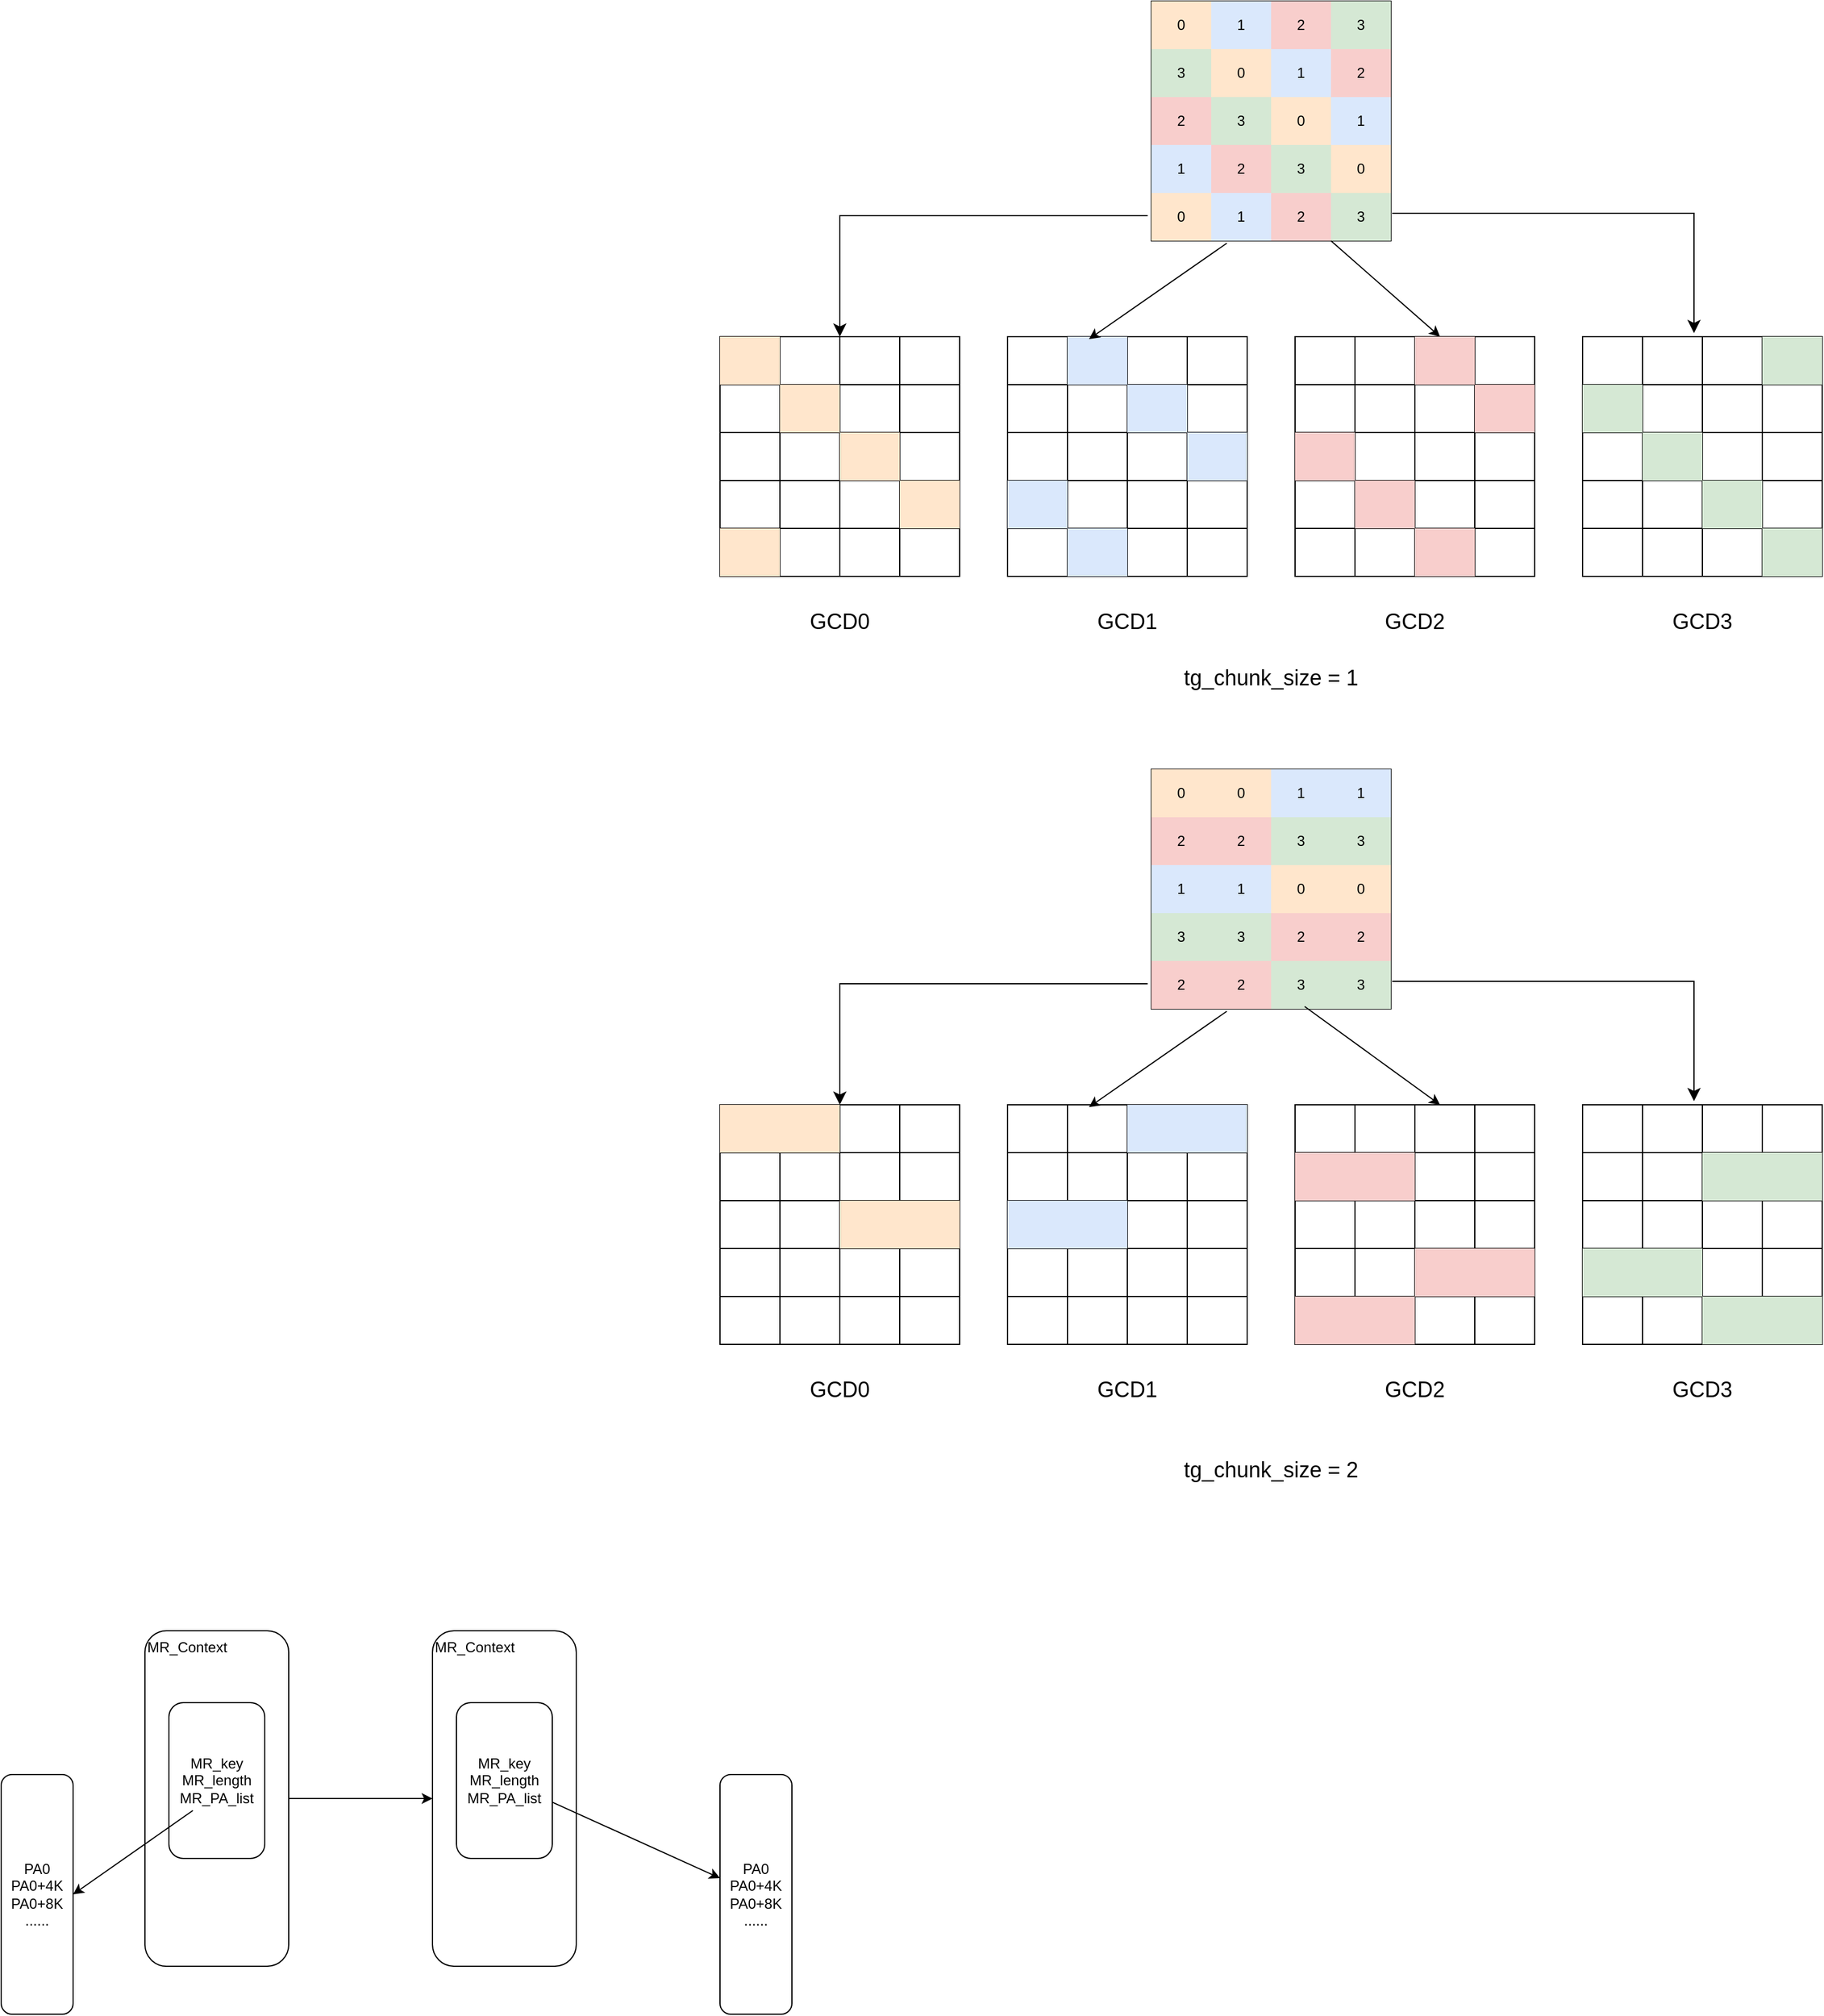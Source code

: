 <mxfile version="24.4.13" type="github">
  <diagram name="Page-1" id="1qut9SB8FUUtURea2GPt">
    <mxGraphModel dx="1900" dy="1622" grid="1" gridSize="10" guides="1" tooltips="1" connect="1" arrows="1" fold="1" page="1" pageScale="1" pageWidth="850" pageHeight="1100" math="0" shadow="0">
      <root>
        <mxCell id="0" />
        <mxCell id="1" parent="0" />
        <mxCell id="kYI8j1rZx8wv0OJnFp84-72" value="" style="shape=table;startSize=0;container=1;collapsible=0;childLayout=tableLayout;" parent="1" vertex="1">
          <mxGeometry x="160" y="-80" width="200" height="200" as="geometry" />
        </mxCell>
        <mxCell id="kYI8j1rZx8wv0OJnFp84-73" value="" style="shape=tableRow;horizontal=0;startSize=0;swimlaneHead=0;swimlaneBody=0;strokeColor=inherit;top=0;left=0;bottom=0;right=0;collapsible=0;dropTarget=0;fillColor=none;points=[[0,0.5],[1,0.5]];portConstraint=eastwest;" parent="kYI8j1rZx8wv0OJnFp84-72" vertex="1">
          <mxGeometry width="200" height="40" as="geometry" />
        </mxCell>
        <mxCell id="kYI8j1rZx8wv0OJnFp84-74" value="0" style="shape=partialRectangle;html=1;whiteSpace=wrap;connectable=0;strokeColor=inherit;overflow=hidden;fillColor=#ffe6cc;top=0;left=0;bottom=0;right=0;pointerEvents=1;perimeterSpacing=1;" parent="kYI8j1rZx8wv0OJnFp84-73" vertex="1">
          <mxGeometry width="50" height="40" as="geometry">
            <mxRectangle width="50" height="40" as="alternateBounds" />
          </mxGeometry>
        </mxCell>
        <mxCell id="kYI8j1rZx8wv0OJnFp84-75" value="1" style="shape=partialRectangle;html=1;whiteSpace=wrap;connectable=0;strokeColor=#6c8ebf;overflow=hidden;fillColor=#dae8fc;top=0;left=0;bottom=0;right=0;pointerEvents=1;" parent="kYI8j1rZx8wv0OJnFp84-73" vertex="1">
          <mxGeometry x="50" width="50" height="40" as="geometry">
            <mxRectangle width="50" height="40" as="alternateBounds" />
          </mxGeometry>
        </mxCell>
        <mxCell id="kYI8j1rZx8wv0OJnFp84-76" value="2" style="shape=partialRectangle;html=1;whiteSpace=wrap;connectable=0;strokeColor=#b85450;overflow=hidden;fillColor=#f8cecc;top=0;left=0;bottom=0;right=0;pointerEvents=1;" parent="kYI8j1rZx8wv0OJnFp84-73" vertex="1">
          <mxGeometry x="100" width="50" height="40" as="geometry">
            <mxRectangle width="50" height="40" as="alternateBounds" />
          </mxGeometry>
        </mxCell>
        <mxCell id="kYI8j1rZx8wv0OJnFp84-77" value="3" style="shape=partialRectangle;html=1;whiteSpace=wrap;connectable=0;strokeColor=#82b366;overflow=hidden;fillColor=#d5e8d4;top=0;left=0;bottom=0;right=0;pointerEvents=1;" parent="kYI8j1rZx8wv0OJnFp84-73" vertex="1">
          <mxGeometry x="150" width="50" height="40" as="geometry">
            <mxRectangle width="50" height="40" as="alternateBounds" />
          </mxGeometry>
        </mxCell>
        <mxCell id="kYI8j1rZx8wv0OJnFp84-78" value="" style="shape=tableRow;horizontal=0;startSize=0;swimlaneHead=0;swimlaneBody=0;strokeColor=inherit;top=0;left=0;bottom=0;right=0;collapsible=0;dropTarget=0;fillColor=none;points=[[0,0.5],[1,0.5]];portConstraint=eastwest;" parent="kYI8j1rZx8wv0OJnFp84-72" vertex="1">
          <mxGeometry y="40" width="200" height="40" as="geometry" />
        </mxCell>
        <mxCell id="kYI8j1rZx8wv0OJnFp84-79" value="3" style="shape=partialRectangle;html=1;whiteSpace=wrap;connectable=0;strokeColor=#82b366;overflow=hidden;fillColor=#d5e8d4;top=0;left=0;bottom=0;right=0;pointerEvents=1;" parent="kYI8j1rZx8wv0OJnFp84-78" vertex="1">
          <mxGeometry width="50" height="40" as="geometry">
            <mxRectangle width="50" height="40" as="alternateBounds" />
          </mxGeometry>
        </mxCell>
        <mxCell id="kYI8j1rZx8wv0OJnFp84-80" value="0" style="shape=partialRectangle;html=1;whiteSpace=wrap;connectable=0;strokeColor=#d79b00;overflow=hidden;fillColor=#ffe6cc;top=0;left=0;bottom=0;right=0;pointerEvents=1;" parent="kYI8j1rZx8wv0OJnFp84-78" vertex="1">
          <mxGeometry x="50" width="50" height="40" as="geometry">
            <mxRectangle width="50" height="40" as="alternateBounds" />
          </mxGeometry>
        </mxCell>
        <mxCell id="kYI8j1rZx8wv0OJnFp84-81" value="1" style="shape=partialRectangle;html=1;whiteSpace=wrap;connectable=0;strokeColor=#6c8ebf;overflow=hidden;fillColor=#dae8fc;top=0;left=0;bottom=0;right=0;pointerEvents=1;" parent="kYI8j1rZx8wv0OJnFp84-78" vertex="1">
          <mxGeometry x="100" width="50" height="40" as="geometry">
            <mxRectangle width="50" height="40" as="alternateBounds" />
          </mxGeometry>
        </mxCell>
        <mxCell id="kYI8j1rZx8wv0OJnFp84-82" value="2" style="shape=partialRectangle;html=1;whiteSpace=wrap;connectable=0;strokeColor=#b85450;overflow=hidden;fillColor=#f8cecc;top=0;left=0;bottom=0;right=0;pointerEvents=1;" parent="kYI8j1rZx8wv0OJnFp84-78" vertex="1">
          <mxGeometry x="150" width="50" height="40" as="geometry">
            <mxRectangle width="50" height="40" as="alternateBounds" />
          </mxGeometry>
        </mxCell>
        <mxCell id="kYI8j1rZx8wv0OJnFp84-83" value="" style="shape=tableRow;horizontal=0;startSize=0;swimlaneHead=0;swimlaneBody=0;strokeColor=inherit;top=0;left=0;bottom=0;right=0;collapsible=0;dropTarget=0;fillColor=none;points=[[0,0.5],[1,0.5]];portConstraint=eastwest;" parent="kYI8j1rZx8wv0OJnFp84-72" vertex="1">
          <mxGeometry y="80" width="200" height="40" as="geometry" />
        </mxCell>
        <mxCell id="kYI8j1rZx8wv0OJnFp84-84" value="2" style="shape=partialRectangle;html=1;whiteSpace=wrap;connectable=0;strokeColor=#b85450;overflow=hidden;fillColor=#f8cecc;top=0;left=0;bottom=0;right=0;pointerEvents=1;" parent="kYI8j1rZx8wv0OJnFp84-83" vertex="1">
          <mxGeometry width="50" height="40" as="geometry">
            <mxRectangle width="50" height="40" as="alternateBounds" />
          </mxGeometry>
        </mxCell>
        <mxCell id="kYI8j1rZx8wv0OJnFp84-85" value="3" style="shape=partialRectangle;html=1;whiteSpace=wrap;connectable=0;strokeColor=#82b366;overflow=hidden;fillColor=#d5e8d4;top=0;left=0;bottom=0;right=0;pointerEvents=1;" parent="kYI8j1rZx8wv0OJnFp84-83" vertex="1">
          <mxGeometry x="50" width="50" height="40" as="geometry">
            <mxRectangle width="50" height="40" as="alternateBounds" />
          </mxGeometry>
        </mxCell>
        <mxCell id="kYI8j1rZx8wv0OJnFp84-86" value="0" style="shape=partialRectangle;html=1;whiteSpace=wrap;connectable=0;strokeColor=#d79b00;overflow=hidden;fillColor=#ffe6cc;top=0;left=0;bottom=0;right=0;pointerEvents=1;" parent="kYI8j1rZx8wv0OJnFp84-83" vertex="1">
          <mxGeometry x="100" width="50" height="40" as="geometry">
            <mxRectangle width="50" height="40" as="alternateBounds" />
          </mxGeometry>
        </mxCell>
        <mxCell id="kYI8j1rZx8wv0OJnFp84-87" value="1" style="shape=partialRectangle;html=1;whiteSpace=wrap;connectable=0;strokeColor=#6c8ebf;overflow=hidden;fillColor=#dae8fc;top=0;left=0;bottom=0;right=0;pointerEvents=1;" parent="kYI8j1rZx8wv0OJnFp84-83" vertex="1">
          <mxGeometry x="150" width="50" height="40" as="geometry">
            <mxRectangle width="50" height="40" as="alternateBounds" />
          </mxGeometry>
        </mxCell>
        <mxCell id="kYI8j1rZx8wv0OJnFp84-88" value="" style="shape=tableRow;horizontal=0;startSize=0;swimlaneHead=0;swimlaneBody=0;strokeColor=inherit;top=0;left=0;bottom=0;right=0;collapsible=0;dropTarget=0;fillColor=none;points=[[0,0.5],[1,0.5]];portConstraint=eastwest;" parent="kYI8j1rZx8wv0OJnFp84-72" vertex="1">
          <mxGeometry y="120" width="200" height="40" as="geometry" />
        </mxCell>
        <mxCell id="kYI8j1rZx8wv0OJnFp84-89" value="1" style="shape=partialRectangle;html=1;whiteSpace=wrap;connectable=0;strokeColor=#6c8ebf;overflow=hidden;fillColor=#dae8fc;top=0;left=0;bottom=0;right=0;pointerEvents=1;" parent="kYI8j1rZx8wv0OJnFp84-88" vertex="1">
          <mxGeometry width="50" height="40" as="geometry">
            <mxRectangle width="50" height="40" as="alternateBounds" />
          </mxGeometry>
        </mxCell>
        <mxCell id="kYI8j1rZx8wv0OJnFp84-90" value="2" style="shape=partialRectangle;html=1;whiteSpace=wrap;connectable=0;strokeColor=#b85450;overflow=hidden;fillColor=#f8cecc;top=0;left=0;bottom=0;right=0;pointerEvents=1;" parent="kYI8j1rZx8wv0OJnFp84-88" vertex="1">
          <mxGeometry x="50" width="50" height="40" as="geometry">
            <mxRectangle width="50" height="40" as="alternateBounds" />
          </mxGeometry>
        </mxCell>
        <mxCell id="kYI8j1rZx8wv0OJnFp84-91" value="3" style="shape=partialRectangle;html=1;whiteSpace=wrap;connectable=0;strokeColor=#82b366;overflow=hidden;fillColor=#d5e8d4;top=0;left=0;bottom=0;right=0;pointerEvents=1;" parent="kYI8j1rZx8wv0OJnFp84-88" vertex="1">
          <mxGeometry x="100" width="50" height="40" as="geometry">
            <mxRectangle width="50" height="40" as="alternateBounds" />
          </mxGeometry>
        </mxCell>
        <mxCell id="kYI8j1rZx8wv0OJnFp84-92" value="0" style="shape=partialRectangle;html=1;whiteSpace=wrap;connectable=0;strokeColor=#d79b00;overflow=hidden;fillColor=#ffe6cc;top=0;left=0;bottom=0;right=0;pointerEvents=1;" parent="kYI8j1rZx8wv0OJnFp84-88" vertex="1">
          <mxGeometry x="150" width="50" height="40" as="geometry">
            <mxRectangle width="50" height="40" as="alternateBounds" />
          </mxGeometry>
        </mxCell>
        <mxCell id="kYI8j1rZx8wv0OJnFp84-93" value="" style="shape=tableRow;horizontal=0;startSize=0;swimlaneHead=0;swimlaneBody=0;strokeColor=inherit;top=0;left=0;bottom=0;right=0;collapsible=0;dropTarget=0;fillColor=none;points=[[0,0.5],[1,0.5]];portConstraint=eastwest;" parent="kYI8j1rZx8wv0OJnFp84-72" vertex="1">
          <mxGeometry y="160" width="200" height="40" as="geometry" />
        </mxCell>
        <mxCell id="kYI8j1rZx8wv0OJnFp84-94" value="0" style="shape=partialRectangle;html=1;whiteSpace=wrap;connectable=0;strokeColor=#d79b00;overflow=hidden;fillColor=#ffe6cc;top=0;left=0;bottom=0;right=0;pointerEvents=1;" parent="kYI8j1rZx8wv0OJnFp84-93" vertex="1">
          <mxGeometry width="50" height="40" as="geometry">
            <mxRectangle width="50" height="40" as="alternateBounds" />
          </mxGeometry>
        </mxCell>
        <mxCell id="kYI8j1rZx8wv0OJnFp84-95" value="1" style="shape=partialRectangle;html=1;whiteSpace=wrap;connectable=0;strokeColor=#6c8ebf;overflow=hidden;fillColor=#dae8fc;top=0;left=0;bottom=0;right=0;pointerEvents=1;" parent="kYI8j1rZx8wv0OJnFp84-93" vertex="1">
          <mxGeometry x="50" width="50" height="40" as="geometry">
            <mxRectangle width="50" height="40" as="alternateBounds" />
          </mxGeometry>
        </mxCell>
        <mxCell id="kYI8j1rZx8wv0OJnFp84-96" value="2" style="shape=partialRectangle;html=1;whiteSpace=wrap;connectable=0;strokeColor=#b85450;overflow=hidden;fillColor=#f8cecc;top=0;left=0;bottom=0;right=0;pointerEvents=1;" parent="kYI8j1rZx8wv0OJnFp84-93" vertex="1">
          <mxGeometry x="100" width="50" height="40" as="geometry">
            <mxRectangle width="50" height="40" as="alternateBounds" />
          </mxGeometry>
        </mxCell>
        <mxCell id="kYI8j1rZx8wv0OJnFp84-97" value="3" style="shape=partialRectangle;html=1;whiteSpace=wrap;connectable=0;strokeColor=#82b366;overflow=hidden;fillColor=#d5e8d4;top=0;left=0;bottom=0;right=0;pointerEvents=1;" parent="kYI8j1rZx8wv0OJnFp84-93" vertex="1">
          <mxGeometry x="150" width="50" height="40" as="geometry">
            <mxRectangle width="50" height="40" as="alternateBounds" />
          </mxGeometry>
        </mxCell>
        <mxCell id="kYI8j1rZx8wv0OJnFp84-119" value="" style="shape=table;startSize=0;container=1;collapsible=0;childLayout=tableLayout;" parent="1" vertex="1">
          <mxGeometry x="-200" y="200" width="200" height="200" as="geometry" />
        </mxCell>
        <mxCell id="kYI8j1rZx8wv0OJnFp84-120" value="" style="shape=tableRow;horizontal=0;startSize=0;swimlaneHead=0;swimlaneBody=0;strokeColor=inherit;top=0;left=0;bottom=0;right=0;collapsible=0;dropTarget=0;fillColor=none;points=[[0,0.5],[1,0.5]];portConstraint=eastwest;" parent="kYI8j1rZx8wv0OJnFp84-119" vertex="1">
          <mxGeometry width="200" height="40" as="geometry" />
        </mxCell>
        <mxCell id="kYI8j1rZx8wv0OJnFp84-121" value="" style="shape=partialRectangle;html=1;whiteSpace=wrap;connectable=0;strokeColor=#d79b00;overflow=hidden;fillColor=#ffe6cc;top=0;left=0;bottom=0;right=0;pointerEvents=1;" parent="kYI8j1rZx8wv0OJnFp84-120" vertex="1">
          <mxGeometry width="50" height="40" as="geometry">
            <mxRectangle width="50" height="40" as="alternateBounds" />
          </mxGeometry>
        </mxCell>
        <mxCell id="kYI8j1rZx8wv0OJnFp84-122" value="" style="shape=partialRectangle;html=1;whiteSpace=wrap;connectable=0;strokeColor=inherit;overflow=hidden;fillColor=none;top=0;left=0;bottom=0;right=0;pointerEvents=1;" parent="kYI8j1rZx8wv0OJnFp84-120" vertex="1">
          <mxGeometry x="50" width="50" height="40" as="geometry">
            <mxRectangle width="50" height="40" as="alternateBounds" />
          </mxGeometry>
        </mxCell>
        <mxCell id="kYI8j1rZx8wv0OJnFp84-123" value="" style="shape=partialRectangle;html=1;whiteSpace=wrap;connectable=0;strokeColor=inherit;overflow=hidden;fillColor=none;top=0;left=0;bottom=0;right=0;pointerEvents=1;" parent="kYI8j1rZx8wv0OJnFp84-120" vertex="1">
          <mxGeometry x="100" width="50" height="40" as="geometry">
            <mxRectangle width="50" height="40" as="alternateBounds" />
          </mxGeometry>
        </mxCell>
        <mxCell id="kYI8j1rZx8wv0OJnFp84-124" value="" style="shape=partialRectangle;html=1;whiteSpace=wrap;connectable=0;strokeColor=inherit;overflow=hidden;fillColor=none;top=0;left=0;bottom=0;right=0;pointerEvents=1;" parent="kYI8j1rZx8wv0OJnFp84-120" vertex="1">
          <mxGeometry x="150" width="50" height="40" as="geometry">
            <mxRectangle width="50" height="40" as="alternateBounds" />
          </mxGeometry>
        </mxCell>
        <mxCell id="kYI8j1rZx8wv0OJnFp84-125" value="" style="shape=tableRow;horizontal=0;startSize=0;swimlaneHead=0;swimlaneBody=0;strokeColor=inherit;top=0;left=0;bottom=0;right=0;collapsible=0;dropTarget=0;fillColor=none;points=[[0,0.5],[1,0.5]];portConstraint=eastwest;" parent="kYI8j1rZx8wv0OJnFp84-119" vertex="1">
          <mxGeometry y="40" width="200" height="40" as="geometry" />
        </mxCell>
        <mxCell id="kYI8j1rZx8wv0OJnFp84-126" value="" style="shape=partialRectangle;html=1;whiteSpace=wrap;connectable=0;strokeColor=inherit;overflow=hidden;fillColor=none;top=0;left=0;bottom=0;right=0;pointerEvents=1;" parent="kYI8j1rZx8wv0OJnFp84-125" vertex="1">
          <mxGeometry width="50" height="40" as="geometry">
            <mxRectangle width="50" height="40" as="alternateBounds" />
          </mxGeometry>
        </mxCell>
        <mxCell id="kYI8j1rZx8wv0OJnFp84-127" value="" style="shape=partialRectangle;html=1;whiteSpace=wrap;connectable=0;strokeColor=#d79b00;overflow=hidden;fillColor=#ffe6cc;top=0;left=0;bottom=0;right=0;pointerEvents=1;" parent="kYI8j1rZx8wv0OJnFp84-125" vertex="1">
          <mxGeometry x="50" width="50" height="40" as="geometry">
            <mxRectangle width="50" height="40" as="alternateBounds" />
          </mxGeometry>
        </mxCell>
        <mxCell id="kYI8j1rZx8wv0OJnFp84-128" value="" style="shape=partialRectangle;html=1;whiteSpace=wrap;connectable=0;strokeColor=inherit;overflow=hidden;fillColor=none;top=0;left=0;bottom=0;right=0;pointerEvents=1;" parent="kYI8j1rZx8wv0OJnFp84-125" vertex="1">
          <mxGeometry x="100" width="50" height="40" as="geometry">
            <mxRectangle width="50" height="40" as="alternateBounds" />
          </mxGeometry>
        </mxCell>
        <mxCell id="kYI8j1rZx8wv0OJnFp84-129" value="" style="shape=partialRectangle;html=1;whiteSpace=wrap;connectable=0;strokeColor=inherit;overflow=hidden;fillColor=none;top=0;left=0;bottom=0;right=0;pointerEvents=1;" parent="kYI8j1rZx8wv0OJnFp84-125" vertex="1">
          <mxGeometry x="150" width="50" height="40" as="geometry">
            <mxRectangle width="50" height="40" as="alternateBounds" />
          </mxGeometry>
        </mxCell>
        <mxCell id="kYI8j1rZx8wv0OJnFp84-130" value="" style="shape=tableRow;horizontal=0;startSize=0;swimlaneHead=0;swimlaneBody=0;strokeColor=inherit;top=0;left=0;bottom=0;right=0;collapsible=0;dropTarget=0;fillColor=none;points=[[0,0.5],[1,0.5]];portConstraint=eastwest;" parent="kYI8j1rZx8wv0OJnFp84-119" vertex="1">
          <mxGeometry y="80" width="200" height="40" as="geometry" />
        </mxCell>
        <mxCell id="kYI8j1rZx8wv0OJnFp84-131" value="" style="shape=partialRectangle;html=1;whiteSpace=wrap;connectable=0;strokeColor=inherit;overflow=hidden;fillColor=none;top=0;left=0;bottom=0;right=0;pointerEvents=1;" parent="kYI8j1rZx8wv0OJnFp84-130" vertex="1">
          <mxGeometry width="50" height="40" as="geometry">
            <mxRectangle width="50" height="40" as="alternateBounds" />
          </mxGeometry>
        </mxCell>
        <mxCell id="kYI8j1rZx8wv0OJnFp84-132" value="" style="shape=partialRectangle;html=1;whiteSpace=wrap;connectable=0;strokeColor=inherit;overflow=hidden;fillColor=none;top=0;left=0;bottom=0;right=0;pointerEvents=1;" parent="kYI8j1rZx8wv0OJnFp84-130" vertex="1">
          <mxGeometry x="50" width="50" height="40" as="geometry">
            <mxRectangle width="50" height="40" as="alternateBounds" />
          </mxGeometry>
        </mxCell>
        <mxCell id="kYI8j1rZx8wv0OJnFp84-133" value="" style="shape=partialRectangle;html=1;whiteSpace=wrap;connectable=0;strokeColor=#d79b00;overflow=hidden;fillColor=#ffe6cc;top=0;left=0;bottom=0;right=0;pointerEvents=1;" parent="kYI8j1rZx8wv0OJnFp84-130" vertex="1">
          <mxGeometry x="100" width="50" height="40" as="geometry">
            <mxRectangle width="50" height="40" as="alternateBounds" />
          </mxGeometry>
        </mxCell>
        <mxCell id="kYI8j1rZx8wv0OJnFp84-134" value="" style="shape=partialRectangle;html=1;whiteSpace=wrap;connectable=0;strokeColor=inherit;overflow=hidden;fillColor=none;top=0;left=0;bottom=0;right=0;pointerEvents=1;" parent="kYI8j1rZx8wv0OJnFp84-130" vertex="1">
          <mxGeometry x="150" width="50" height="40" as="geometry">
            <mxRectangle width="50" height="40" as="alternateBounds" />
          </mxGeometry>
        </mxCell>
        <mxCell id="kYI8j1rZx8wv0OJnFp84-135" value="" style="shape=tableRow;horizontal=0;startSize=0;swimlaneHead=0;swimlaneBody=0;strokeColor=inherit;top=0;left=0;bottom=0;right=0;collapsible=0;dropTarget=0;fillColor=none;points=[[0,0.5],[1,0.5]];portConstraint=eastwest;" parent="kYI8j1rZx8wv0OJnFp84-119" vertex="1">
          <mxGeometry y="120" width="200" height="40" as="geometry" />
        </mxCell>
        <mxCell id="kYI8j1rZx8wv0OJnFp84-136" value="" style="shape=partialRectangle;html=1;whiteSpace=wrap;connectable=0;strokeColor=inherit;overflow=hidden;fillColor=none;top=0;left=0;bottom=0;right=0;pointerEvents=1;" parent="kYI8j1rZx8wv0OJnFp84-135" vertex="1">
          <mxGeometry width="50" height="40" as="geometry">
            <mxRectangle width="50" height="40" as="alternateBounds" />
          </mxGeometry>
        </mxCell>
        <mxCell id="kYI8j1rZx8wv0OJnFp84-137" value="" style="shape=partialRectangle;html=1;whiteSpace=wrap;connectable=0;strokeColor=inherit;overflow=hidden;fillColor=none;top=0;left=0;bottom=0;right=0;pointerEvents=1;" parent="kYI8j1rZx8wv0OJnFp84-135" vertex="1">
          <mxGeometry x="50" width="50" height="40" as="geometry">
            <mxRectangle width="50" height="40" as="alternateBounds" />
          </mxGeometry>
        </mxCell>
        <mxCell id="kYI8j1rZx8wv0OJnFp84-138" value="" style="shape=partialRectangle;html=1;whiteSpace=wrap;connectable=0;strokeColor=inherit;overflow=hidden;fillColor=none;top=0;left=0;bottom=0;right=0;pointerEvents=1;" parent="kYI8j1rZx8wv0OJnFp84-135" vertex="1">
          <mxGeometry x="100" width="50" height="40" as="geometry">
            <mxRectangle width="50" height="40" as="alternateBounds" />
          </mxGeometry>
        </mxCell>
        <mxCell id="kYI8j1rZx8wv0OJnFp84-139" value="" style="shape=partialRectangle;html=1;whiteSpace=wrap;connectable=0;strokeColor=#d79b00;overflow=hidden;fillColor=#ffe6cc;top=0;left=0;bottom=0;right=0;pointerEvents=1;" parent="kYI8j1rZx8wv0OJnFp84-135" vertex="1">
          <mxGeometry x="150" width="50" height="40" as="geometry">
            <mxRectangle width="50" height="40" as="alternateBounds" />
          </mxGeometry>
        </mxCell>
        <mxCell id="kYI8j1rZx8wv0OJnFp84-140" value="" style="shape=tableRow;horizontal=0;startSize=0;swimlaneHead=0;swimlaneBody=0;strokeColor=inherit;top=0;left=0;bottom=0;right=0;collapsible=0;dropTarget=0;fillColor=none;points=[[0,0.5],[1,0.5]];portConstraint=eastwest;" parent="kYI8j1rZx8wv0OJnFp84-119" vertex="1">
          <mxGeometry y="160" width="200" height="40" as="geometry" />
        </mxCell>
        <mxCell id="kYI8j1rZx8wv0OJnFp84-141" value="" style="shape=partialRectangle;html=1;whiteSpace=wrap;connectable=0;strokeColor=#d79b00;overflow=hidden;fillColor=#ffe6cc;top=0;left=0;bottom=0;right=0;pointerEvents=1;" parent="kYI8j1rZx8wv0OJnFp84-140" vertex="1">
          <mxGeometry width="50" height="40" as="geometry">
            <mxRectangle width="50" height="40" as="alternateBounds" />
          </mxGeometry>
        </mxCell>
        <mxCell id="kYI8j1rZx8wv0OJnFp84-142" value="" style="shape=partialRectangle;html=1;whiteSpace=wrap;connectable=0;strokeColor=inherit;overflow=hidden;fillColor=none;top=0;left=0;bottom=0;right=0;pointerEvents=1;" parent="kYI8j1rZx8wv0OJnFp84-140" vertex="1">
          <mxGeometry x="50" width="50" height="40" as="geometry">
            <mxRectangle width="50" height="40" as="alternateBounds" />
          </mxGeometry>
        </mxCell>
        <mxCell id="kYI8j1rZx8wv0OJnFp84-143" value="" style="shape=partialRectangle;html=1;whiteSpace=wrap;connectable=0;strokeColor=inherit;overflow=hidden;fillColor=none;top=0;left=0;bottom=0;right=0;pointerEvents=1;" parent="kYI8j1rZx8wv0OJnFp84-140" vertex="1">
          <mxGeometry x="100" width="50" height="40" as="geometry">
            <mxRectangle width="50" height="40" as="alternateBounds" />
          </mxGeometry>
        </mxCell>
        <mxCell id="kYI8j1rZx8wv0OJnFp84-144" value="" style="shape=partialRectangle;html=1;whiteSpace=wrap;connectable=0;strokeColor=inherit;overflow=hidden;fillColor=none;top=0;left=0;bottom=0;right=0;pointerEvents=1;" parent="kYI8j1rZx8wv0OJnFp84-140" vertex="1">
          <mxGeometry x="150" width="50" height="40" as="geometry">
            <mxRectangle width="50" height="40" as="alternateBounds" />
          </mxGeometry>
        </mxCell>
        <mxCell id="kYI8j1rZx8wv0OJnFp84-145" value="" style="shape=table;startSize=0;container=1;collapsible=0;childLayout=tableLayout;" parent="1" vertex="1">
          <mxGeometry x="40" y="200" width="200" height="200" as="geometry" />
        </mxCell>
        <mxCell id="kYI8j1rZx8wv0OJnFp84-146" value="" style="shape=tableRow;horizontal=0;startSize=0;swimlaneHead=0;swimlaneBody=0;strokeColor=inherit;top=0;left=0;bottom=0;right=0;collapsible=0;dropTarget=0;fillColor=none;points=[[0,0.5],[1,0.5]];portConstraint=eastwest;" parent="kYI8j1rZx8wv0OJnFp84-145" vertex="1">
          <mxGeometry width="200" height="40" as="geometry" />
        </mxCell>
        <mxCell id="kYI8j1rZx8wv0OJnFp84-147" value="" style="shape=partialRectangle;html=1;whiteSpace=wrap;connectable=0;strokeColor=inherit;overflow=hidden;fillColor=none;top=0;left=0;bottom=0;right=0;pointerEvents=1;" parent="kYI8j1rZx8wv0OJnFp84-146" vertex="1">
          <mxGeometry width="50" height="40" as="geometry">
            <mxRectangle width="50" height="40" as="alternateBounds" />
          </mxGeometry>
        </mxCell>
        <mxCell id="kYI8j1rZx8wv0OJnFp84-148" value="" style="shape=partialRectangle;html=1;whiteSpace=wrap;connectable=0;strokeColor=#6c8ebf;overflow=hidden;fillColor=#dae8fc;top=0;left=0;bottom=0;right=0;pointerEvents=1;" parent="kYI8j1rZx8wv0OJnFp84-146" vertex="1">
          <mxGeometry x="50" width="50" height="40" as="geometry">
            <mxRectangle width="50" height="40" as="alternateBounds" />
          </mxGeometry>
        </mxCell>
        <mxCell id="kYI8j1rZx8wv0OJnFp84-149" value="" style="shape=partialRectangle;html=1;whiteSpace=wrap;connectable=0;strokeColor=inherit;overflow=hidden;fillColor=none;top=0;left=0;bottom=0;right=0;pointerEvents=1;" parent="kYI8j1rZx8wv0OJnFp84-146" vertex="1">
          <mxGeometry x="100" width="50" height="40" as="geometry">
            <mxRectangle width="50" height="40" as="alternateBounds" />
          </mxGeometry>
        </mxCell>
        <mxCell id="kYI8j1rZx8wv0OJnFp84-150" value="" style="shape=partialRectangle;html=1;whiteSpace=wrap;connectable=0;strokeColor=inherit;overflow=hidden;fillColor=none;top=0;left=0;bottom=0;right=0;pointerEvents=1;" parent="kYI8j1rZx8wv0OJnFp84-146" vertex="1">
          <mxGeometry x="150" width="50" height="40" as="geometry">
            <mxRectangle width="50" height="40" as="alternateBounds" />
          </mxGeometry>
        </mxCell>
        <mxCell id="kYI8j1rZx8wv0OJnFp84-151" value="" style="shape=tableRow;horizontal=0;startSize=0;swimlaneHead=0;swimlaneBody=0;strokeColor=inherit;top=0;left=0;bottom=0;right=0;collapsible=0;dropTarget=0;fillColor=none;points=[[0,0.5],[1,0.5]];portConstraint=eastwest;" parent="kYI8j1rZx8wv0OJnFp84-145" vertex="1">
          <mxGeometry y="40" width="200" height="40" as="geometry" />
        </mxCell>
        <mxCell id="kYI8j1rZx8wv0OJnFp84-152" value="" style="shape=partialRectangle;html=1;whiteSpace=wrap;connectable=0;strokeColor=inherit;overflow=hidden;fillColor=none;top=0;left=0;bottom=0;right=0;pointerEvents=1;" parent="kYI8j1rZx8wv0OJnFp84-151" vertex="1">
          <mxGeometry width="50" height="40" as="geometry">
            <mxRectangle width="50" height="40" as="alternateBounds" />
          </mxGeometry>
        </mxCell>
        <mxCell id="kYI8j1rZx8wv0OJnFp84-153" value="" style="shape=partialRectangle;html=1;whiteSpace=wrap;connectable=0;strokeColor=inherit;overflow=hidden;fillColor=none;top=0;left=0;bottom=0;right=0;pointerEvents=1;" parent="kYI8j1rZx8wv0OJnFp84-151" vertex="1">
          <mxGeometry x="50" width="50" height="40" as="geometry">
            <mxRectangle width="50" height="40" as="alternateBounds" />
          </mxGeometry>
        </mxCell>
        <mxCell id="kYI8j1rZx8wv0OJnFp84-154" value="" style="shape=partialRectangle;html=1;whiteSpace=wrap;connectable=0;strokeColor=#6c8ebf;overflow=hidden;fillColor=#dae8fc;top=0;left=0;bottom=0;right=0;pointerEvents=1;" parent="kYI8j1rZx8wv0OJnFp84-151" vertex="1">
          <mxGeometry x="100" width="50" height="40" as="geometry">
            <mxRectangle width="50" height="40" as="alternateBounds" />
          </mxGeometry>
        </mxCell>
        <mxCell id="kYI8j1rZx8wv0OJnFp84-155" value="" style="shape=partialRectangle;html=1;whiteSpace=wrap;connectable=0;strokeColor=inherit;overflow=hidden;fillColor=none;top=0;left=0;bottom=0;right=0;pointerEvents=1;" parent="kYI8j1rZx8wv0OJnFp84-151" vertex="1">
          <mxGeometry x="150" width="50" height="40" as="geometry">
            <mxRectangle width="50" height="40" as="alternateBounds" />
          </mxGeometry>
        </mxCell>
        <mxCell id="kYI8j1rZx8wv0OJnFp84-156" value="" style="shape=tableRow;horizontal=0;startSize=0;swimlaneHead=0;swimlaneBody=0;strokeColor=inherit;top=0;left=0;bottom=0;right=0;collapsible=0;dropTarget=0;fillColor=none;points=[[0,0.5],[1,0.5]];portConstraint=eastwest;" parent="kYI8j1rZx8wv0OJnFp84-145" vertex="1">
          <mxGeometry y="80" width="200" height="40" as="geometry" />
        </mxCell>
        <mxCell id="kYI8j1rZx8wv0OJnFp84-157" value="" style="shape=partialRectangle;html=1;whiteSpace=wrap;connectable=0;strokeColor=inherit;overflow=hidden;fillColor=none;top=0;left=0;bottom=0;right=0;pointerEvents=1;" parent="kYI8j1rZx8wv0OJnFp84-156" vertex="1">
          <mxGeometry width="50" height="40" as="geometry">
            <mxRectangle width="50" height="40" as="alternateBounds" />
          </mxGeometry>
        </mxCell>
        <mxCell id="kYI8j1rZx8wv0OJnFp84-158" value="" style="shape=partialRectangle;html=1;whiteSpace=wrap;connectable=0;strokeColor=inherit;overflow=hidden;fillColor=none;top=0;left=0;bottom=0;right=0;pointerEvents=1;" parent="kYI8j1rZx8wv0OJnFp84-156" vertex="1">
          <mxGeometry x="50" width="50" height="40" as="geometry">
            <mxRectangle width="50" height="40" as="alternateBounds" />
          </mxGeometry>
        </mxCell>
        <mxCell id="kYI8j1rZx8wv0OJnFp84-159" value="" style="shape=partialRectangle;html=1;whiteSpace=wrap;connectable=0;strokeColor=inherit;overflow=hidden;fillColor=none;top=0;left=0;bottom=0;right=0;pointerEvents=1;" parent="kYI8j1rZx8wv0OJnFp84-156" vertex="1">
          <mxGeometry x="100" width="50" height="40" as="geometry">
            <mxRectangle width="50" height="40" as="alternateBounds" />
          </mxGeometry>
        </mxCell>
        <mxCell id="kYI8j1rZx8wv0OJnFp84-160" value="" style="shape=partialRectangle;html=1;whiteSpace=wrap;connectable=0;strokeColor=#6c8ebf;overflow=hidden;fillColor=#dae8fc;top=0;left=0;bottom=0;right=0;pointerEvents=1;" parent="kYI8j1rZx8wv0OJnFp84-156" vertex="1">
          <mxGeometry x="150" width="50" height="40" as="geometry">
            <mxRectangle width="50" height="40" as="alternateBounds" />
          </mxGeometry>
        </mxCell>
        <mxCell id="kYI8j1rZx8wv0OJnFp84-161" value="" style="shape=tableRow;horizontal=0;startSize=0;swimlaneHead=0;swimlaneBody=0;strokeColor=inherit;top=0;left=0;bottom=0;right=0;collapsible=0;dropTarget=0;fillColor=none;points=[[0,0.5],[1,0.5]];portConstraint=eastwest;" parent="kYI8j1rZx8wv0OJnFp84-145" vertex="1">
          <mxGeometry y="120" width="200" height="40" as="geometry" />
        </mxCell>
        <mxCell id="kYI8j1rZx8wv0OJnFp84-162" value="" style="shape=partialRectangle;html=1;whiteSpace=wrap;connectable=0;strokeColor=#6c8ebf;overflow=hidden;fillColor=#dae8fc;top=0;left=0;bottom=0;right=0;pointerEvents=1;" parent="kYI8j1rZx8wv0OJnFp84-161" vertex="1">
          <mxGeometry width="50" height="40" as="geometry">
            <mxRectangle width="50" height="40" as="alternateBounds" />
          </mxGeometry>
        </mxCell>
        <mxCell id="kYI8j1rZx8wv0OJnFp84-163" value="" style="shape=partialRectangle;html=1;whiteSpace=wrap;connectable=0;strokeColor=inherit;overflow=hidden;fillColor=none;top=0;left=0;bottom=0;right=0;pointerEvents=1;" parent="kYI8j1rZx8wv0OJnFp84-161" vertex="1">
          <mxGeometry x="50" width="50" height="40" as="geometry">
            <mxRectangle width="50" height="40" as="alternateBounds" />
          </mxGeometry>
        </mxCell>
        <mxCell id="kYI8j1rZx8wv0OJnFp84-164" value="" style="shape=partialRectangle;html=1;whiteSpace=wrap;connectable=0;strokeColor=inherit;overflow=hidden;fillColor=none;top=0;left=0;bottom=0;right=0;pointerEvents=1;" parent="kYI8j1rZx8wv0OJnFp84-161" vertex="1">
          <mxGeometry x="100" width="50" height="40" as="geometry">
            <mxRectangle width="50" height="40" as="alternateBounds" />
          </mxGeometry>
        </mxCell>
        <mxCell id="kYI8j1rZx8wv0OJnFp84-165" value="" style="shape=partialRectangle;html=1;whiteSpace=wrap;connectable=0;strokeColor=inherit;overflow=hidden;fillColor=none;top=0;left=0;bottom=0;right=0;pointerEvents=1;" parent="kYI8j1rZx8wv0OJnFp84-161" vertex="1">
          <mxGeometry x="150" width="50" height="40" as="geometry">
            <mxRectangle width="50" height="40" as="alternateBounds" />
          </mxGeometry>
        </mxCell>
        <mxCell id="kYI8j1rZx8wv0OJnFp84-166" value="" style="shape=tableRow;horizontal=0;startSize=0;swimlaneHead=0;swimlaneBody=0;strokeColor=inherit;top=0;left=0;bottom=0;right=0;collapsible=0;dropTarget=0;fillColor=none;points=[[0,0.5],[1,0.5]];portConstraint=eastwest;" parent="kYI8j1rZx8wv0OJnFp84-145" vertex="1">
          <mxGeometry y="160" width="200" height="40" as="geometry" />
        </mxCell>
        <mxCell id="kYI8j1rZx8wv0OJnFp84-167" value="" style="shape=partialRectangle;html=1;whiteSpace=wrap;connectable=0;strokeColor=inherit;overflow=hidden;fillColor=none;top=0;left=0;bottom=0;right=0;pointerEvents=1;" parent="kYI8j1rZx8wv0OJnFp84-166" vertex="1">
          <mxGeometry width="50" height="40" as="geometry">
            <mxRectangle width="50" height="40" as="alternateBounds" />
          </mxGeometry>
        </mxCell>
        <mxCell id="kYI8j1rZx8wv0OJnFp84-168" value="" style="shape=partialRectangle;html=1;whiteSpace=wrap;connectable=0;strokeColor=#6c8ebf;overflow=hidden;fillColor=#dae8fc;top=0;left=0;bottom=0;right=0;pointerEvents=1;" parent="kYI8j1rZx8wv0OJnFp84-166" vertex="1">
          <mxGeometry x="50" width="50" height="40" as="geometry">
            <mxRectangle width="50" height="40" as="alternateBounds" />
          </mxGeometry>
        </mxCell>
        <mxCell id="kYI8j1rZx8wv0OJnFp84-169" value="" style="shape=partialRectangle;html=1;whiteSpace=wrap;connectable=0;strokeColor=inherit;overflow=hidden;fillColor=none;top=0;left=0;bottom=0;right=0;pointerEvents=1;" parent="kYI8j1rZx8wv0OJnFp84-166" vertex="1">
          <mxGeometry x="100" width="50" height="40" as="geometry">
            <mxRectangle width="50" height="40" as="alternateBounds" />
          </mxGeometry>
        </mxCell>
        <mxCell id="kYI8j1rZx8wv0OJnFp84-170" value="" style="shape=partialRectangle;html=1;whiteSpace=wrap;connectable=0;strokeColor=inherit;overflow=hidden;fillColor=none;top=0;left=0;bottom=0;right=0;pointerEvents=1;" parent="kYI8j1rZx8wv0OJnFp84-166" vertex="1">
          <mxGeometry x="150" width="50" height="40" as="geometry">
            <mxRectangle width="50" height="40" as="alternateBounds" />
          </mxGeometry>
        </mxCell>
        <mxCell id="kYI8j1rZx8wv0OJnFp84-171" value="" style="shape=table;startSize=0;container=1;collapsible=0;childLayout=tableLayout;" parent="1" vertex="1">
          <mxGeometry x="280" y="200" width="200" height="200" as="geometry" />
        </mxCell>
        <mxCell id="kYI8j1rZx8wv0OJnFp84-172" value="" style="shape=tableRow;horizontal=0;startSize=0;swimlaneHead=0;swimlaneBody=0;strokeColor=inherit;top=0;left=0;bottom=0;right=0;collapsible=0;dropTarget=0;fillColor=none;points=[[0,0.5],[1,0.5]];portConstraint=eastwest;" parent="kYI8j1rZx8wv0OJnFp84-171" vertex="1">
          <mxGeometry width="200" height="40" as="geometry" />
        </mxCell>
        <mxCell id="kYI8j1rZx8wv0OJnFp84-173" value="" style="shape=partialRectangle;html=1;whiteSpace=wrap;connectable=0;strokeColor=inherit;overflow=hidden;fillColor=none;top=0;left=0;bottom=0;right=0;pointerEvents=1;" parent="kYI8j1rZx8wv0OJnFp84-172" vertex="1">
          <mxGeometry width="50" height="40" as="geometry">
            <mxRectangle width="50" height="40" as="alternateBounds" />
          </mxGeometry>
        </mxCell>
        <mxCell id="kYI8j1rZx8wv0OJnFp84-174" value="" style="shape=partialRectangle;html=1;whiteSpace=wrap;connectable=0;strokeColor=inherit;overflow=hidden;fillColor=none;top=0;left=0;bottom=0;right=0;pointerEvents=1;" parent="kYI8j1rZx8wv0OJnFp84-172" vertex="1">
          <mxGeometry x="50" width="50" height="40" as="geometry">
            <mxRectangle width="50" height="40" as="alternateBounds" />
          </mxGeometry>
        </mxCell>
        <mxCell id="kYI8j1rZx8wv0OJnFp84-175" value="" style="shape=partialRectangle;html=1;whiteSpace=wrap;connectable=0;strokeColor=#b85450;overflow=hidden;fillColor=#f8cecc;top=0;left=0;bottom=0;right=0;pointerEvents=1;" parent="kYI8j1rZx8wv0OJnFp84-172" vertex="1">
          <mxGeometry x="100" width="50" height="40" as="geometry">
            <mxRectangle width="50" height="40" as="alternateBounds" />
          </mxGeometry>
        </mxCell>
        <mxCell id="kYI8j1rZx8wv0OJnFp84-176" value="" style="shape=partialRectangle;html=1;whiteSpace=wrap;connectable=0;strokeColor=inherit;overflow=hidden;fillColor=none;top=0;left=0;bottom=0;right=0;pointerEvents=1;" parent="kYI8j1rZx8wv0OJnFp84-172" vertex="1">
          <mxGeometry x="150" width="50" height="40" as="geometry">
            <mxRectangle width="50" height="40" as="alternateBounds" />
          </mxGeometry>
        </mxCell>
        <mxCell id="kYI8j1rZx8wv0OJnFp84-177" value="" style="shape=tableRow;horizontal=0;startSize=0;swimlaneHead=0;swimlaneBody=0;strokeColor=inherit;top=0;left=0;bottom=0;right=0;collapsible=0;dropTarget=0;fillColor=none;points=[[0,0.5],[1,0.5]];portConstraint=eastwest;" parent="kYI8j1rZx8wv0OJnFp84-171" vertex="1">
          <mxGeometry y="40" width="200" height="40" as="geometry" />
        </mxCell>
        <mxCell id="kYI8j1rZx8wv0OJnFp84-178" value="" style="shape=partialRectangle;html=1;whiteSpace=wrap;connectable=0;strokeColor=inherit;overflow=hidden;fillColor=none;top=0;left=0;bottom=0;right=0;pointerEvents=1;" parent="kYI8j1rZx8wv0OJnFp84-177" vertex="1">
          <mxGeometry width="50" height="40" as="geometry">
            <mxRectangle width="50" height="40" as="alternateBounds" />
          </mxGeometry>
        </mxCell>
        <mxCell id="kYI8j1rZx8wv0OJnFp84-179" value="" style="shape=partialRectangle;html=1;whiteSpace=wrap;connectable=0;strokeColor=inherit;overflow=hidden;fillColor=none;top=0;left=0;bottom=0;right=0;pointerEvents=1;" parent="kYI8j1rZx8wv0OJnFp84-177" vertex="1">
          <mxGeometry x="50" width="50" height="40" as="geometry">
            <mxRectangle width="50" height="40" as="alternateBounds" />
          </mxGeometry>
        </mxCell>
        <mxCell id="kYI8j1rZx8wv0OJnFp84-180" value="" style="shape=partialRectangle;html=1;whiteSpace=wrap;connectable=0;strokeColor=inherit;overflow=hidden;fillColor=none;top=0;left=0;bottom=0;right=0;pointerEvents=1;" parent="kYI8j1rZx8wv0OJnFp84-177" vertex="1">
          <mxGeometry x="100" width="50" height="40" as="geometry">
            <mxRectangle width="50" height="40" as="alternateBounds" />
          </mxGeometry>
        </mxCell>
        <mxCell id="kYI8j1rZx8wv0OJnFp84-181" value="" style="shape=partialRectangle;html=1;whiteSpace=wrap;connectable=0;strokeColor=#b85450;overflow=hidden;fillColor=#f8cecc;top=0;left=0;bottom=0;right=0;pointerEvents=1;" parent="kYI8j1rZx8wv0OJnFp84-177" vertex="1">
          <mxGeometry x="150" width="50" height="40" as="geometry">
            <mxRectangle width="50" height="40" as="alternateBounds" />
          </mxGeometry>
        </mxCell>
        <mxCell id="kYI8j1rZx8wv0OJnFp84-182" value="" style="shape=tableRow;horizontal=0;startSize=0;swimlaneHead=0;swimlaneBody=0;strokeColor=inherit;top=0;left=0;bottom=0;right=0;collapsible=0;dropTarget=0;fillColor=none;points=[[0,0.5],[1,0.5]];portConstraint=eastwest;" parent="kYI8j1rZx8wv0OJnFp84-171" vertex="1">
          <mxGeometry y="80" width="200" height="40" as="geometry" />
        </mxCell>
        <mxCell id="kYI8j1rZx8wv0OJnFp84-183" value="" style="shape=partialRectangle;html=1;whiteSpace=wrap;connectable=0;strokeColor=#b85450;overflow=hidden;fillColor=#f8cecc;top=0;left=0;bottom=0;right=0;pointerEvents=1;" parent="kYI8j1rZx8wv0OJnFp84-182" vertex="1">
          <mxGeometry width="50" height="40" as="geometry">
            <mxRectangle width="50" height="40" as="alternateBounds" />
          </mxGeometry>
        </mxCell>
        <mxCell id="kYI8j1rZx8wv0OJnFp84-184" value="" style="shape=partialRectangle;html=1;whiteSpace=wrap;connectable=0;strokeColor=inherit;overflow=hidden;fillColor=none;top=0;left=0;bottom=0;right=0;pointerEvents=1;" parent="kYI8j1rZx8wv0OJnFp84-182" vertex="1">
          <mxGeometry x="50" width="50" height="40" as="geometry">
            <mxRectangle width="50" height="40" as="alternateBounds" />
          </mxGeometry>
        </mxCell>
        <mxCell id="kYI8j1rZx8wv0OJnFp84-185" value="" style="shape=partialRectangle;html=1;whiteSpace=wrap;connectable=0;strokeColor=inherit;overflow=hidden;fillColor=none;top=0;left=0;bottom=0;right=0;pointerEvents=1;" parent="kYI8j1rZx8wv0OJnFp84-182" vertex="1">
          <mxGeometry x="100" width="50" height="40" as="geometry">
            <mxRectangle width="50" height="40" as="alternateBounds" />
          </mxGeometry>
        </mxCell>
        <mxCell id="kYI8j1rZx8wv0OJnFp84-186" value="" style="shape=partialRectangle;html=1;whiteSpace=wrap;connectable=0;strokeColor=inherit;overflow=hidden;fillColor=none;top=0;left=0;bottom=0;right=0;pointerEvents=1;" parent="kYI8j1rZx8wv0OJnFp84-182" vertex="1">
          <mxGeometry x="150" width="50" height="40" as="geometry">
            <mxRectangle width="50" height="40" as="alternateBounds" />
          </mxGeometry>
        </mxCell>
        <mxCell id="kYI8j1rZx8wv0OJnFp84-187" value="" style="shape=tableRow;horizontal=0;startSize=0;swimlaneHead=0;swimlaneBody=0;strokeColor=inherit;top=0;left=0;bottom=0;right=0;collapsible=0;dropTarget=0;fillColor=none;points=[[0,0.5],[1,0.5]];portConstraint=eastwest;" parent="kYI8j1rZx8wv0OJnFp84-171" vertex="1">
          <mxGeometry y="120" width="200" height="40" as="geometry" />
        </mxCell>
        <mxCell id="kYI8j1rZx8wv0OJnFp84-188" value="" style="shape=partialRectangle;html=1;whiteSpace=wrap;connectable=0;strokeColor=inherit;overflow=hidden;fillColor=none;top=0;left=0;bottom=0;right=0;pointerEvents=1;" parent="kYI8j1rZx8wv0OJnFp84-187" vertex="1">
          <mxGeometry width="50" height="40" as="geometry">
            <mxRectangle width="50" height="40" as="alternateBounds" />
          </mxGeometry>
        </mxCell>
        <mxCell id="kYI8j1rZx8wv0OJnFp84-189" value="" style="shape=partialRectangle;html=1;whiteSpace=wrap;connectable=0;strokeColor=#b85450;overflow=hidden;fillColor=#f8cecc;top=0;left=0;bottom=0;right=0;pointerEvents=1;" parent="kYI8j1rZx8wv0OJnFp84-187" vertex="1">
          <mxGeometry x="50" width="50" height="40" as="geometry">
            <mxRectangle width="50" height="40" as="alternateBounds" />
          </mxGeometry>
        </mxCell>
        <mxCell id="kYI8j1rZx8wv0OJnFp84-190" value="" style="shape=partialRectangle;html=1;whiteSpace=wrap;connectable=0;strokeColor=inherit;overflow=hidden;fillColor=none;top=0;left=0;bottom=0;right=0;pointerEvents=1;" parent="kYI8j1rZx8wv0OJnFp84-187" vertex="1">
          <mxGeometry x="100" width="50" height="40" as="geometry">
            <mxRectangle width="50" height="40" as="alternateBounds" />
          </mxGeometry>
        </mxCell>
        <mxCell id="kYI8j1rZx8wv0OJnFp84-191" value="" style="shape=partialRectangle;html=1;whiteSpace=wrap;connectable=0;strokeColor=inherit;overflow=hidden;fillColor=none;top=0;left=0;bottom=0;right=0;pointerEvents=1;" parent="kYI8j1rZx8wv0OJnFp84-187" vertex="1">
          <mxGeometry x="150" width="50" height="40" as="geometry">
            <mxRectangle width="50" height="40" as="alternateBounds" />
          </mxGeometry>
        </mxCell>
        <mxCell id="kYI8j1rZx8wv0OJnFp84-192" value="" style="shape=tableRow;horizontal=0;startSize=0;swimlaneHead=0;swimlaneBody=0;strokeColor=inherit;top=0;left=0;bottom=0;right=0;collapsible=0;dropTarget=0;fillColor=none;points=[[0,0.5],[1,0.5]];portConstraint=eastwest;" parent="kYI8j1rZx8wv0OJnFp84-171" vertex="1">
          <mxGeometry y="160" width="200" height="40" as="geometry" />
        </mxCell>
        <mxCell id="kYI8j1rZx8wv0OJnFp84-193" value="" style="shape=partialRectangle;html=1;whiteSpace=wrap;connectable=0;strokeColor=inherit;overflow=hidden;fillColor=none;top=0;left=0;bottom=0;right=0;pointerEvents=1;" parent="kYI8j1rZx8wv0OJnFp84-192" vertex="1">
          <mxGeometry width="50" height="40" as="geometry">
            <mxRectangle width="50" height="40" as="alternateBounds" />
          </mxGeometry>
        </mxCell>
        <mxCell id="kYI8j1rZx8wv0OJnFp84-194" value="" style="shape=partialRectangle;html=1;whiteSpace=wrap;connectable=0;strokeColor=inherit;overflow=hidden;fillColor=none;top=0;left=0;bottom=0;right=0;pointerEvents=1;" parent="kYI8j1rZx8wv0OJnFp84-192" vertex="1">
          <mxGeometry x="50" width="50" height="40" as="geometry">
            <mxRectangle width="50" height="40" as="alternateBounds" />
          </mxGeometry>
        </mxCell>
        <mxCell id="kYI8j1rZx8wv0OJnFp84-195" value="" style="shape=partialRectangle;html=1;whiteSpace=wrap;connectable=0;strokeColor=#b85450;overflow=hidden;fillColor=#f8cecc;top=0;left=0;bottom=0;right=0;pointerEvents=1;" parent="kYI8j1rZx8wv0OJnFp84-192" vertex="1">
          <mxGeometry x="100" width="50" height="40" as="geometry">
            <mxRectangle width="50" height="40" as="alternateBounds" />
          </mxGeometry>
        </mxCell>
        <mxCell id="kYI8j1rZx8wv0OJnFp84-196" value="" style="shape=partialRectangle;html=1;whiteSpace=wrap;connectable=0;strokeColor=inherit;overflow=hidden;fillColor=none;top=0;left=0;bottom=0;right=0;pointerEvents=1;" parent="kYI8j1rZx8wv0OJnFp84-192" vertex="1">
          <mxGeometry x="150" width="50" height="40" as="geometry">
            <mxRectangle width="50" height="40" as="alternateBounds" />
          </mxGeometry>
        </mxCell>
        <mxCell id="kYI8j1rZx8wv0OJnFp84-197" value="" style="shape=table;startSize=0;container=1;collapsible=0;childLayout=tableLayout;" parent="1" vertex="1">
          <mxGeometry x="520" y="200" width="200" height="200" as="geometry" />
        </mxCell>
        <mxCell id="kYI8j1rZx8wv0OJnFp84-198" value="" style="shape=tableRow;horizontal=0;startSize=0;swimlaneHead=0;swimlaneBody=0;strokeColor=inherit;top=0;left=0;bottom=0;right=0;collapsible=0;dropTarget=0;fillColor=none;points=[[0,0.5],[1,0.5]];portConstraint=eastwest;" parent="kYI8j1rZx8wv0OJnFp84-197" vertex="1">
          <mxGeometry width="200" height="40" as="geometry" />
        </mxCell>
        <mxCell id="kYI8j1rZx8wv0OJnFp84-199" value="" style="shape=partialRectangle;html=1;whiteSpace=wrap;connectable=0;strokeColor=inherit;overflow=hidden;fillColor=none;top=0;left=0;bottom=0;right=0;pointerEvents=1;" parent="kYI8j1rZx8wv0OJnFp84-198" vertex="1">
          <mxGeometry width="50" height="40" as="geometry">
            <mxRectangle width="50" height="40" as="alternateBounds" />
          </mxGeometry>
        </mxCell>
        <mxCell id="kYI8j1rZx8wv0OJnFp84-200" value="" style="shape=partialRectangle;html=1;whiteSpace=wrap;connectable=0;strokeColor=inherit;overflow=hidden;fillColor=none;top=0;left=0;bottom=0;right=0;pointerEvents=1;" parent="kYI8j1rZx8wv0OJnFp84-198" vertex="1">
          <mxGeometry x="50" width="50" height="40" as="geometry">
            <mxRectangle width="50" height="40" as="alternateBounds" />
          </mxGeometry>
        </mxCell>
        <mxCell id="kYI8j1rZx8wv0OJnFp84-201" value="" style="shape=partialRectangle;html=1;whiteSpace=wrap;connectable=0;strokeColor=inherit;overflow=hidden;fillColor=none;top=0;left=0;bottom=0;right=0;pointerEvents=1;" parent="kYI8j1rZx8wv0OJnFp84-198" vertex="1">
          <mxGeometry x="100" width="50" height="40" as="geometry">
            <mxRectangle width="50" height="40" as="alternateBounds" />
          </mxGeometry>
        </mxCell>
        <mxCell id="kYI8j1rZx8wv0OJnFp84-202" value="" style="shape=partialRectangle;html=1;whiteSpace=wrap;connectable=0;strokeColor=#82b366;overflow=hidden;fillColor=#d5e8d4;top=0;left=0;bottom=0;right=0;pointerEvents=1;" parent="kYI8j1rZx8wv0OJnFp84-198" vertex="1">
          <mxGeometry x="150" width="50" height="40" as="geometry">
            <mxRectangle width="50" height="40" as="alternateBounds" />
          </mxGeometry>
        </mxCell>
        <mxCell id="kYI8j1rZx8wv0OJnFp84-203" value="" style="shape=tableRow;horizontal=0;startSize=0;swimlaneHead=0;swimlaneBody=0;strokeColor=inherit;top=0;left=0;bottom=0;right=0;collapsible=0;dropTarget=0;fillColor=none;points=[[0,0.5],[1,0.5]];portConstraint=eastwest;" parent="kYI8j1rZx8wv0OJnFp84-197" vertex="1">
          <mxGeometry y="40" width="200" height="40" as="geometry" />
        </mxCell>
        <mxCell id="kYI8j1rZx8wv0OJnFp84-204" value="" style="shape=partialRectangle;html=1;whiteSpace=wrap;connectable=0;strokeColor=#82b366;overflow=hidden;fillColor=#d5e8d4;top=0;left=0;bottom=0;right=0;pointerEvents=1;" parent="kYI8j1rZx8wv0OJnFp84-203" vertex="1">
          <mxGeometry width="50" height="40" as="geometry">
            <mxRectangle width="50" height="40" as="alternateBounds" />
          </mxGeometry>
        </mxCell>
        <mxCell id="kYI8j1rZx8wv0OJnFp84-205" value="" style="shape=partialRectangle;html=1;whiteSpace=wrap;connectable=0;strokeColor=inherit;overflow=hidden;fillColor=none;top=0;left=0;bottom=0;right=0;pointerEvents=1;" parent="kYI8j1rZx8wv0OJnFp84-203" vertex="1">
          <mxGeometry x="50" width="50" height="40" as="geometry">
            <mxRectangle width="50" height="40" as="alternateBounds" />
          </mxGeometry>
        </mxCell>
        <mxCell id="kYI8j1rZx8wv0OJnFp84-206" value="" style="shape=partialRectangle;html=1;whiteSpace=wrap;connectable=0;strokeColor=inherit;overflow=hidden;fillColor=none;top=0;left=0;bottom=0;right=0;pointerEvents=1;" parent="kYI8j1rZx8wv0OJnFp84-203" vertex="1">
          <mxGeometry x="100" width="50" height="40" as="geometry">
            <mxRectangle width="50" height="40" as="alternateBounds" />
          </mxGeometry>
        </mxCell>
        <mxCell id="kYI8j1rZx8wv0OJnFp84-207" value="" style="shape=partialRectangle;html=1;whiteSpace=wrap;connectable=0;strokeColor=inherit;overflow=hidden;fillColor=none;top=0;left=0;bottom=0;right=0;pointerEvents=1;" parent="kYI8j1rZx8wv0OJnFp84-203" vertex="1">
          <mxGeometry x="150" width="50" height="40" as="geometry">
            <mxRectangle width="50" height="40" as="alternateBounds" />
          </mxGeometry>
        </mxCell>
        <mxCell id="kYI8j1rZx8wv0OJnFp84-208" value="" style="shape=tableRow;horizontal=0;startSize=0;swimlaneHead=0;swimlaneBody=0;strokeColor=inherit;top=0;left=0;bottom=0;right=0;collapsible=0;dropTarget=0;fillColor=none;points=[[0,0.5],[1,0.5]];portConstraint=eastwest;" parent="kYI8j1rZx8wv0OJnFp84-197" vertex="1">
          <mxGeometry y="80" width="200" height="40" as="geometry" />
        </mxCell>
        <mxCell id="kYI8j1rZx8wv0OJnFp84-209" value="" style="shape=partialRectangle;html=1;whiteSpace=wrap;connectable=0;strokeColor=inherit;overflow=hidden;fillColor=none;top=0;left=0;bottom=0;right=0;pointerEvents=1;" parent="kYI8j1rZx8wv0OJnFp84-208" vertex="1">
          <mxGeometry width="50" height="40" as="geometry">
            <mxRectangle width="50" height="40" as="alternateBounds" />
          </mxGeometry>
        </mxCell>
        <mxCell id="kYI8j1rZx8wv0OJnFp84-210" value="" style="shape=partialRectangle;html=1;whiteSpace=wrap;connectable=0;strokeColor=#82b366;overflow=hidden;fillColor=#d5e8d4;top=0;left=0;bottom=0;right=0;pointerEvents=1;" parent="kYI8j1rZx8wv0OJnFp84-208" vertex="1">
          <mxGeometry x="50" width="50" height="40" as="geometry">
            <mxRectangle width="50" height="40" as="alternateBounds" />
          </mxGeometry>
        </mxCell>
        <mxCell id="kYI8j1rZx8wv0OJnFp84-211" value="" style="shape=partialRectangle;html=1;whiteSpace=wrap;connectable=0;strokeColor=inherit;overflow=hidden;fillColor=none;top=0;left=0;bottom=0;right=0;pointerEvents=1;" parent="kYI8j1rZx8wv0OJnFp84-208" vertex="1">
          <mxGeometry x="100" width="50" height="40" as="geometry">
            <mxRectangle width="50" height="40" as="alternateBounds" />
          </mxGeometry>
        </mxCell>
        <mxCell id="kYI8j1rZx8wv0OJnFp84-212" value="" style="shape=partialRectangle;html=1;whiteSpace=wrap;connectable=0;strokeColor=inherit;overflow=hidden;fillColor=none;top=0;left=0;bottom=0;right=0;pointerEvents=1;" parent="kYI8j1rZx8wv0OJnFp84-208" vertex="1">
          <mxGeometry x="150" width="50" height="40" as="geometry">
            <mxRectangle width="50" height="40" as="alternateBounds" />
          </mxGeometry>
        </mxCell>
        <mxCell id="kYI8j1rZx8wv0OJnFp84-213" value="" style="shape=tableRow;horizontal=0;startSize=0;swimlaneHead=0;swimlaneBody=0;strokeColor=inherit;top=0;left=0;bottom=0;right=0;collapsible=0;dropTarget=0;fillColor=none;points=[[0,0.5],[1,0.5]];portConstraint=eastwest;" parent="kYI8j1rZx8wv0OJnFp84-197" vertex="1">
          <mxGeometry y="120" width="200" height="40" as="geometry" />
        </mxCell>
        <mxCell id="kYI8j1rZx8wv0OJnFp84-214" value="" style="shape=partialRectangle;html=1;whiteSpace=wrap;connectable=0;strokeColor=inherit;overflow=hidden;fillColor=none;top=0;left=0;bottom=0;right=0;pointerEvents=1;" parent="kYI8j1rZx8wv0OJnFp84-213" vertex="1">
          <mxGeometry width="50" height="40" as="geometry">
            <mxRectangle width="50" height="40" as="alternateBounds" />
          </mxGeometry>
        </mxCell>
        <mxCell id="kYI8j1rZx8wv0OJnFp84-215" value="" style="shape=partialRectangle;html=1;whiteSpace=wrap;connectable=0;strokeColor=inherit;overflow=hidden;fillColor=none;top=0;left=0;bottom=0;right=0;pointerEvents=1;" parent="kYI8j1rZx8wv0OJnFp84-213" vertex="1">
          <mxGeometry x="50" width="50" height="40" as="geometry">
            <mxRectangle width="50" height="40" as="alternateBounds" />
          </mxGeometry>
        </mxCell>
        <mxCell id="kYI8j1rZx8wv0OJnFp84-216" value="" style="shape=partialRectangle;html=1;whiteSpace=wrap;connectable=0;strokeColor=#82b366;overflow=hidden;fillColor=#d5e8d4;top=0;left=0;bottom=0;right=0;pointerEvents=1;" parent="kYI8j1rZx8wv0OJnFp84-213" vertex="1">
          <mxGeometry x="100" width="50" height="40" as="geometry">
            <mxRectangle width="50" height="40" as="alternateBounds" />
          </mxGeometry>
        </mxCell>
        <mxCell id="kYI8j1rZx8wv0OJnFp84-217" value="" style="shape=partialRectangle;html=1;whiteSpace=wrap;connectable=0;strokeColor=inherit;overflow=hidden;fillColor=none;top=0;left=0;bottom=0;right=0;pointerEvents=1;" parent="kYI8j1rZx8wv0OJnFp84-213" vertex="1">
          <mxGeometry x="150" width="50" height="40" as="geometry">
            <mxRectangle width="50" height="40" as="alternateBounds" />
          </mxGeometry>
        </mxCell>
        <mxCell id="kYI8j1rZx8wv0OJnFp84-218" value="" style="shape=tableRow;horizontal=0;startSize=0;swimlaneHead=0;swimlaneBody=0;strokeColor=inherit;top=0;left=0;bottom=0;right=0;collapsible=0;dropTarget=0;fillColor=none;points=[[0,0.5],[1,0.5]];portConstraint=eastwest;" parent="kYI8j1rZx8wv0OJnFp84-197" vertex="1">
          <mxGeometry y="160" width="200" height="40" as="geometry" />
        </mxCell>
        <mxCell id="kYI8j1rZx8wv0OJnFp84-219" value="" style="shape=partialRectangle;html=1;whiteSpace=wrap;connectable=0;strokeColor=inherit;overflow=hidden;fillColor=none;top=0;left=0;bottom=0;right=0;pointerEvents=1;" parent="kYI8j1rZx8wv0OJnFp84-218" vertex="1">
          <mxGeometry width="50" height="40" as="geometry">
            <mxRectangle width="50" height="40" as="alternateBounds" />
          </mxGeometry>
        </mxCell>
        <mxCell id="kYI8j1rZx8wv0OJnFp84-220" value="" style="shape=partialRectangle;html=1;whiteSpace=wrap;connectable=0;strokeColor=inherit;overflow=hidden;fillColor=none;top=0;left=0;bottom=0;right=0;pointerEvents=1;" parent="kYI8j1rZx8wv0OJnFp84-218" vertex="1">
          <mxGeometry x="50" width="50" height="40" as="geometry">
            <mxRectangle width="50" height="40" as="alternateBounds" />
          </mxGeometry>
        </mxCell>
        <mxCell id="kYI8j1rZx8wv0OJnFp84-221" value="" style="shape=partialRectangle;html=1;whiteSpace=wrap;connectable=0;strokeColor=inherit;overflow=hidden;fillColor=none;top=0;left=0;bottom=0;right=0;pointerEvents=1;" parent="kYI8j1rZx8wv0OJnFp84-218" vertex="1">
          <mxGeometry x="100" width="50" height="40" as="geometry">
            <mxRectangle width="50" height="40" as="alternateBounds" />
          </mxGeometry>
        </mxCell>
        <mxCell id="kYI8j1rZx8wv0OJnFp84-222" value="" style="shape=partialRectangle;html=1;whiteSpace=wrap;connectable=0;strokeColor=#82b366;overflow=hidden;fillColor=#d5e8d4;top=0;left=0;bottom=0;right=0;pointerEvents=1;" parent="kYI8j1rZx8wv0OJnFp84-218" vertex="1">
          <mxGeometry x="150" width="50" height="40" as="geometry">
            <mxRectangle width="50" height="40" as="alternateBounds" />
          </mxGeometry>
        </mxCell>
        <mxCell id="kYI8j1rZx8wv0OJnFp84-226" value="" style="edgeStyle=segmentEdgeStyle;endArrow=classic;html=1;curved=0;rounded=0;endSize=8;startSize=8;exitX=1.005;exitY=0.885;exitDx=0;exitDy=0;exitPerimeter=0;entryX=0.465;entryY=-0.075;entryDx=0;entryDy=0;entryPerimeter=0;" parent="1" source="kYI8j1rZx8wv0OJnFp84-72" target="kYI8j1rZx8wv0OJnFp84-198" edge="1">
          <mxGeometry width="50" height="50" relative="1" as="geometry">
            <mxPoint x="740" y="100" as="sourcePoint" />
            <mxPoint x="790" y="50" as="targetPoint" />
          </mxGeometry>
        </mxCell>
        <mxCell id="kYI8j1rZx8wv0OJnFp84-227" value="" style="edgeStyle=segmentEdgeStyle;endArrow=classic;html=1;curved=0;rounded=0;endSize=8;startSize=8;exitX=-0.015;exitY=0.895;exitDx=0;exitDy=0;exitPerimeter=0;" parent="1" source="kYI8j1rZx8wv0OJnFp84-72" target="kYI8j1rZx8wv0OJnFp84-120" edge="1">
          <mxGeometry width="50" height="50" relative="1" as="geometry">
            <mxPoint x="-100" y="130" as="sourcePoint" />
            <mxPoint x="-50" y="80" as="targetPoint" />
          </mxGeometry>
        </mxCell>
        <mxCell id="kYI8j1rZx8wv0OJnFp84-228" value="" style="endArrow=classic;html=1;rounded=0;exitX=0.315;exitY=1.05;exitDx=0;exitDy=0;entryX=0.34;entryY=0.05;entryDx=0;entryDy=0;entryPerimeter=0;exitPerimeter=0;" parent="1" source="kYI8j1rZx8wv0OJnFp84-93" target="kYI8j1rZx8wv0OJnFp84-146" edge="1">
          <mxGeometry width="50" height="50" relative="1" as="geometry">
            <mxPoint x="-80" y="10" as="sourcePoint" />
            <mxPoint x="-30" y="-40" as="targetPoint" />
          </mxGeometry>
        </mxCell>
        <mxCell id="kYI8j1rZx8wv0OJnFp84-229" value="" style="endArrow=classic;html=1;rounded=0;entryX=0.605;entryY=0;entryDx=0;entryDy=0;entryPerimeter=0;exitX=0.75;exitY=1;exitDx=0;exitDy=0;" parent="1" source="kYI8j1rZx8wv0OJnFp84-72" target="kYI8j1rZx8wv0OJnFp84-172" edge="1">
          <mxGeometry width="50" height="50" relative="1" as="geometry">
            <mxPoint x="310" y="140" as="sourcePoint" />
            <mxPoint x="530" y="-30" as="targetPoint" />
          </mxGeometry>
        </mxCell>
        <mxCell id="kYI8j1rZx8wv0OJnFp84-230" value="GCD0" style="text;html=1;align=center;verticalAlign=middle;whiteSpace=wrap;rounded=0;fontSize=18;" parent="1" vertex="1">
          <mxGeometry x="-130" y="423" width="60" height="30" as="geometry" />
        </mxCell>
        <mxCell id="kYI8j1rZx8wv0OJnFp84-231" value="GCD1" style="text;html=1;align=center;verticalAlign=middle;whiteSpace=wrap;rounded=0;fontSize=18;" parent="1" vertex="1">
          <mxGeometry x="110" y="423" width="60" height="30" as="geometry" />
        </mxCell>
        <mxCell id="kYI8j1rZx8wv0OJnFp84-232" value="GCD2" style="text;html=1;align=center;verticalAlign=middle;whiteSpace=wrap;rounded=0;fontSize=18;" parent="1" vertex="1">
          <mxGeometry x="350" y="423" width="60" height="30" as="geometry" />
        </mxCell>
        <mxCell id="kYI8j1rZx8wv0OJnFp84-233" value="GCD3" style="text;html=1;align=center;verticalAlign=middle;whiteSpace=wrap;rounded=0;fontSize=18;" parent="1" vertex="1">
          <mxGeometry x="590" y="423" width="60" height="30" as="geometry" />
        </mxCell>
        <mxCell id="kYI8j1rZx8wv0OJnFp84-234" value="" style="shape=table;startSize=0;container=1;collapsible=0;childLayout=tableLayout;swimlaneLine=1;labelBorderColor=none;" parent="1" vertex="1">
          <mxGeometry x="160" y="561" width="200" height="200" as="geometry" />
        </mxCell>
        <mxCell id="kYI8j1rZx8wv0OJnFp84-235" value="" style="shape=tableRow;horizontal=0;startSize=0;swimlaneHead=0;swimlaneBody=0;strokeColor=inherit;top=0;left=0;bottom=0;right=0;collapsible=0;dropTarget=0;fillColor=none;points=[[0,0.5],[1,0.5]];portConstraint=eastwest;swimlaneLine=1;labelBorderColor=none;" parent="kYI8j1rZx8wv0OJnFp84-234" vertex="1">
          <mxGeometry width="200" height="40" as="geometry" />
        </mxCell>
        <mxCell id="kYI8j1rZx8wv0OJnFp84-236" value="0" style="shape=partialRectangle;html=1;whiteSpace=wrap;connectable=0;strokeColor=#d79b00;overflow=hidden;fillColor=#ffe6cc;top=0;left=0;bottom=0;right=0;pointerEvents=1;perimeterSpacing=1;swimlaneLine=1;labelBorderColor=none;" parent="kYI8j1rZx8wv0OJnFp84-235" vertex="1">
          <mxGeometry width="50" height="40" as="geometry">
            <mxRectangle width="50" height="40" as="alternateBounds" />
          </mxGeometry>
        </mxCell>
        <mxCell id="kYI8j1rZx8wv0OJnFp84-237" value="0" style="shape=partialRectangle;html=1;whiteSpace=wrap;connectable=0;strokeColor=#d79b00;overflow=hidden;fillColor=#ffe6cc;top=0;left=0;bottom=0;right=0;pointerEvents=1;swimlaneLine=1;labelBorderColor=none;" parent="kYI8j1rZx8wv0OJnFp84-235" vertex="1">
          <mxGeometry x="50" width="50" height="40" as="geometry">
            <mxRectangle width="50" height="40" as="alternateBounds" />
          </mxGeometry>
        </mxCell>
        <mxCell id="kYI8j1rZx8wv0OJnFp84-238" value="1" style="shape=partialRectangle;html=1;whiteSpace=wrap;connectable=0;strokeColor=#6c8ebf;overflow=hidden;fillColor=#dae8fc;top=0;left=0;bottom=0;right=0;pointerEvents=1;swimlaneLine=1;labelBorderColor=none;" parent="kYI8j1rZx8wv0OJnFp84-235" vertex="1">
          <mxGeometry x="100" width="50" height="40" as="geometry">
            <mxRectangle width="50" height="40" as="alternateBounds" />
          </mxGeometry>
        </mxCell>
        <mxCell id="kYI8j1rZx8wv0OJnFp84-239" value="1" style="shape=partialRectangle;html=1;whiteSpace=wrap;connectable=0;strokeColor=#6c8ebf;overflow=hidden;fillColor=#dae8fc;top=0;left=0;bottom=0;right=0;pointerEvents=1;swimlaneLine=1;labelBorderColor=none;" parent="kYI8j1rZx8wv0OJnFp84-235" vertex="1">
          <mxGeometry x="150" width="50" height="40" as="geometry">
            <mxRectangle width="50" height="40" as="alternateBounds" />
          </mxGeometry>
        </mxCell>
        <mxCell id="kYI8j1rZx8wv0OJnFp84-240" value="" style="shape=tableRow;horizontal=0;startSize=0;swimlaneHead=0;swimlaneBody=0;strokeColor=inherit;top=0;left=0;bottom=0;right=0;collapsible=0;dropTarget=0;fillColor=none;points=[[0,0.5],[1,0.5]];portConstraint=eastwest;swimlaneLine=1;labelBorderColor=none;" parent="kYI8j1rZx8wv0OJnFp84-234" vertex="1">
          <mxGeometry y="40" width="200" height="40" as="geometry" />
        </mxCell>
        <mxCell id="kYI8j1rZx8wv0OJnFp84-241" value="2" style="shape=partialRectangle;html=1;whiteSpace=wrap;connectable=0;strokeColor=#b85450;overflow=hidden;fillColor=#f8cecc;top=0;left=0;bottom=0;right=0;pointerEvents=1;swimlaneLine=1;labelBorderColor=none;" parent="kYI8j1rZx8wv0OJnFp84-240" vertex="1">
          <mxGeometry width="50" height="40" as="geometry">
            <mxRectangle width="50" height="40" as="alternateBounds" />
          </mxGeometry>
        </mxCell>
        <mxCell id="kYI8j1rZx8wv0OJnFp84-242" value="2" style="shape=partialRectangle;html=1;whiteSpace=wrap;connectable=0;strokeColor=#b85450;overflow=hidden;fillColor=#f8cecc;top=0;left=0;bottom=0;right=0;pointerEvents=1;swimlaneLine=1;labelBorderColor=none;" parent="kYI8j1rZx8wv0OJnFp84-240" vertex="1">
          <mxGeometry x="50" width="50" height="40" as="geometry">
            <mxRectangle width="50" height="40" as="alternateBounds" />
          </mxGeometry>
        </mxCell>
        <mxCell id="kYI8j1rZx8wv0OJnFp84-243" value="3" style="shape=partialRectangle;html=1;whiteSpace=wrap;connectable=0;strokeColor=#82b366;overflow=hidden;fillColor=#d5e8d4;top=0;left=0;bottom=0;right=0;pointerEvents=1;swimlaneLine=1;labelBorderColor=none;" parent="kYI8j1rZx8wv0OJnFp84-240" vertex="1">
          <mxGeometry x="100" width="50" height="40" as="geometry">
            <mxRectangle width="50" height="40" as="alternateBounds" />
          </mxGeometry>
        </mxCell>
        <mxCell id="kYI8j1rZx8wv0OJnFp84-244" value="3" style="shape=partialRectangle;html=1;whiteSpace=wrap;connectable=0;strokeColor=#82b366;overflow=hidden;fillColor=#d5e8d4;top=0;left=0;bottom=0;right=0;pointerEvents=1;swimlaneLine=1;labelBorderColor=none;" parent="kYI8j1rZx8wv0OJnFp84-240" vertex="1">
          <mxGeometry x="150" width="50" height="40" as="geometry">
            <mxRectangle width="50" height="40" as="alternateBounds" />
          </mxGeometry>
        </mxCell>
        <mxCell id="kYI8j1rZx8wv0OJnFp84-245" value="" style="shape=tableRow;horizontal=0;startSize=0;swimlaneHead=0;swimlaneBody=0;strokeColor=inherit;top=0;left=0;bottom=0;right=0;collapsible=0;dropTarget=0;fillColor=none;points=[[0,0.5],[1,0.5]];portConstraint=eastwest;swimlaneLine=1;labelBorderColor=none;" parent="kYI8j1rZx8wv0OJnFp84-234" vertex="1">
          <mxGeometry y="80" width="200" height="40" as="geometry" />
        </mxCell>
        <mxCell id="kYI8j1rZx8wv0OJnFp84-246" value="1" style="shape=partialRectangle;html=1;whiteSpace=wrap;connectable=0;strokeColor=#6c8ebf;overflow=hidden;fillColor=#dae8fc;top=0;left=0;bottom=0;right=0;pointerEvents=1;swimlaneLine=1;labelBorderColor=none;" parent="kYI8j1rZx8wv0OJnFp84-245" vertex="1">
          <mxGeometry width="50" height="40" as="geometry">
            <mxRectangle width="50" height="40" as="alternateBounds" />
          </mxGeometry>
        </mxCell>
        <mxCell id="kYI8j1rZx8wv0OJnFp84-247" value="1" style="shape=partialRectangle;html=1;whiteSpace=wrap;connectable=0;strokeColor=#6c8ebf;overflow=hidden;fillColor=#dae8fc;top=0;left=0;bottom=0;right=0;pointerEvents=1;swimlaneLine=1;labelBorderColor=none;" parent="kYI8j1rZx8wv0OJnFp84-245" vertex="1">
          <mxGeometry x="50" width="50" height="40" as="geometry">
            <mxRectangle width="50" height="40" as="alternateBounds" />
          </mxGeometry>
        </mxCell>
        <mxCell id="kYI8j1rZx8wv0OJnFp84-248" value="0" style="shape=partialRectangle;html=1;whiteSpace=wrap;connectable=0;strokeColor=#d79b00;overflow=hidden;fillColor=#ffe6cc;top=0;left=0;bottom=0;right=0;pointerEvents=1;swimlaneLine=1;labelBorderColor=none;" parent="kYI8j1rZx8wv0OJnFp84-245" vertex="1">
          <mxGeometry x="100" width="50" height="40" as="geometry">
            <mxRectangle width="50" height="40" as="alternateBounds" />
          </mxGeometry>
        </mxCell>
        <mxCell id="kYI8j1rZx8wv0OJnFp84-249" value="0" style="shape=partialRectangle;html=1;whiteSpace=wrap;connectable=0;strokeColor=#d79b00;overflow=hidden;fillColor=#ffe6cc;top=0;left=0;bottom=0;right=0;pointerEvents=1;swimlaneLine=1;labelBorderColor=none;" parent="kYI8j1rZx8wv0OJnFp84-245" vertex="1">
          <mxGeometry x="150" width="50" height="40" as="geometry">
            <mxRectangle width="50" height="40" as="alternateBounds" />
          </mxGeometry>
        </mxCell>
        <mxCell id="kYI8j1rZx8wv0OJnFp84-250" value="" style="shape=tableRow;horizontal=0;startSize=0;swimlaneHead=0;swimlaneBody=0;strokeColor=inherit;top=0;left=0;bottom=0;right=0;collapsible=0;dropTarget=0;fillColor=none;points=[[0,0.5],[1,0.5]];portConstraint=eastwest;swimlaneLine=1;labelBorderColor=none;" parent="kYI8j1rZx8wv0OJnFp84-234" vertex="1">
          <mxGeometry y="120" width="200" height="40" as="geometry" />
        </mxCell>
        <mxCell id="kYI8j1rZx8wv0OJnFp84-251" value="3" style="shape=partialRectangle;html=1;whiteSpace=wrap;connectable=0;strokeColor=#82b366;overflow=hidden;fillColor=#d5e8d4;top=0;left=0;bottom=0;right=0;pointerEvents=1;swimlaneLine=1;labelBorderColor=none;" parent="kYI8j1rZx8wv0OJnFp84-250" vertex="1">
          <mxGeometry width="50" height="40" as="geometry">
            <mxRectangle width="50" height="40" as="alternateBounds" />
          </mxGeometry>
        </mxCell>
        <mxCell id="kYI8j1rZx8wv0OJnFp84-252" value="3" style="shape=partialRectangle;html=1;whiteSpace=wrap;connectable=0;strokeColor=#82b366;overflow=hidden;fillColor=#d5e8d4;top=0;left=0;bottom=0;right=0;pointerEvents=1;swimlaneLine=1;labelBorderColor=none;" parent="kYI8j1rZx8wv0OJnFp84-250" vertex="1">
          <mxGeometry x="50" width="50" height="40" as="geometry">
            <mxRectangle width="50" height="40" as="alternateBounds" />
          </mxGeometry>
        </mxCell>
        <mxCell id="kYI8j1rZx8wv0OJnFp84-253" value="2" style="shape=partialRectangle;html=1;whiteSpace=wrap;connectable=0;strokeColor=#b85450;overflow=hidden;fillColor=#f8cecc;top=0;left=0;bottom=0;right=0;pointerEvents=1;swimlaneLine=1;labelBorderColor=none;" parent="kYI8j1rZx8wv0OJnFp84-250" vertex="1">
          <mxGeometry x="100" width="50" height="40" as="geometry">
            <mxRectangle width="50" height="40" as="alternateBounds" />
          </mxGeometry>
        </mxCell>
        <mxCell id="kYI8j1rZx8wv0OJnFp84-254" value="2" style="shape=partialRectangle;html=1;whiteSpace=wrap;connectable=0;strokeColor=#b85450;overflow=hidden;fillColor=#f8cecc;top=0;left=0;bottom=0;right=0;pointerEvents=1;swimlaneLine=1;labelBorderColor=none;" parent="kYI8j1rZx8wv0OJnFp84-250" vertex="1">
          <mxGeometry x="150" width="50" height="40" as="geometry">
            <mxRectangle width="50" height="40" as="alternateBounds" />
          </mxGeometry>
        </mxCell>
        <mxCell id="kYI8j1rZx8wv0OJnFp84-255" value="" style="shape=tableRow;horizontal=0;startSize=0;swimlaneHead=0;swimlaneBody=0;strokeColor=inherit;top=0;left=0;bottom=0;right=0;collapsible=0;dropTarget=0;fillColor=none;points=[[0,0.5],[1,0.5]];portConstraint=eastwest;swimlaneLine=1;labelBorderColor=none;" parent="kYI8j1rZx8wv0OJnFp84-234" vertex="1">
          <mxGeometry y="160" width="200" height="40" as="geometry" />
        </mxCell>
        <mxCell id="kYI8j1rZx8wv0OJnFp84-256" value="2" style="shape=partialRectangle;html=1;whiteSpace=wrap;connectable=0;strokeColor=#b85450;overflow=hidden;fillColor=#f8cecc;top=0;left=0;bottom=0;right=0;pointerEvents=1;swimlaneLine=1;labelBorderColor=none;" parent="kYI8j1rZx8wv0OJnFp84-255" vertex="1">
          <mxGeometry width="50" height="40" as="geometry">
            <mxRectangle width="50" height="40" as="alternateBounds" />
          </mxGeometry>
        </mxCell>
        <mxCell id="kYI8j1rZx8wv0OJnFp84-257" value="2" style="shape=partialRectangle;html=1;whiteSpace=wrap;connectable=0;strokeColor=#b85450;overflow=hidden;fillColor=#f8cecc;top=0;left=0;bottom=0;right=0;pointerEvents=1;swimlaneLine=1;labelBorderColor=none;" parent="kYI8j1rZx8wv0OJnFp84-255" vertex="1">
          <mxGeometry x="50" width="50" height="40" as="geometry">
            <mxRectangle width="50" height="40" as="alternateBounds" />
          </mxGeometry>
        </mxCell>
        <mxCell id="kYI8j1rZx8wv0OJnFp84-258" value="3" style="shape=partialRectangle;html=1;whiteSpace=wrap;connectable=0;strokeColor=#82b366;overflow=hidden;fillColor=#d5e8d4;top=0;left=0;bottom=0;right=0;pointerEvents=1;swimlaneLine=1;labelBorderColor=none;" parent="kYI8j1rZx8wv0OJnFp84-255" vertex="1">
          <mxGeometry x="100" width="50" height="40" as="geometry">
            <mxRectangle width="50" height="40" as="alternateBounds" />
          </mxGeometry>
        </mxCell>
        <mxCell id="kYI8j1rZx8wv0OJnFp84-259" value="3" style="shape=partialRectangle;html=1;whiteSpace=wrap;connectable=0;strokeColor=#82b366;overflow=hidden;fillColor=#d5e8d4;top=0;left=0;bottom=0;right=0;pointerEvents=1;swimlaneLine=1;labelBorderColor=none;" parent="kYI8j1rZx8wv0OJnFp84-255" vertex="1">
          <mxGeometry x="150" width="50" height="40" as="geometry">
            <mxRectangle width="50" height="40" as="alternateBounds" />
          </mxGeometry>
        </mxCell>
        <mxCell id="kYI8j1rZx8wv0OJnFp84-260" value="" style="shape=table;startSize=0;container=1;collapsible=0;childLayout=tableLayout;strokeColor=default;perimeterSpacing=1;rowLines=1;columnLines=1;swimlaneLine=1;labelBorderColor=none;fillColor=none;" parent="1" vertex="1">
          <mxGeometry x="-200" y="841" width="200" height="200" as="geometry" />
        </mxCell>
        <mxCell id="kYI8j1rZx8wv0OJnFp84-261" value="" style="shape=tableRow;horizontal=0;startSize=0;swimlaneHead=0;swimlaneBody=0;strokeColor=inherit;top=0;left=0;bottom=0;right=0;collapsible=0;dropTarget=0;fillColor=none;points=[[0,0.5],[1,0.5]];portConstraint=eastwest;swimlaneLine=1;labelBorderColor=none;" parent="kYI8j1rZx8wv0OJnFp84-260" vertex="1">
          <mxGeometry width="200" height="40" as="geometry" />
        </mxCell>
        <mxCell id="kYI8j1rZx8wv0OJnFp84-262" value="" style="shape=partialRectangle;html=1;whiteSpace=wrap;connectable=0;strokeColor=#d79b00;overflow=hidden;fillColor=#ffe6cc;top=0;left=0;bottom=0;right=0;pointerEvents=1;swimlaneLine=1;labelBorderColor=none;" parent="kYI8j1rZx8wv0OJnFp84-261" vertex="1">
          <mxGeometry width="50" height="40" as="geometry">
            <mxRectangle width="50" height="40" as="alternateBounds" />
          </mxGeometry>
        </mxCell>
        <mxCell id="kYI8j1rZx8wv0OJnFp84-263" value="" style="shape=partialRectangle;html=1;whiteSpace=wrap;connectable=0;strokeColor=#d79b00;overflow=hidden;fillColor=#ffe6cc;top=0;left=0;bottom=0;right=0;pointerEvents=1;swimlaneLine=1;labelBorderColor=none;" parent="kYI8j1rZx8wv0OJnFp84-261" vertex="1">
          <mxGeometry x="50" width="50" height="40" as="geometry">
            <mxRectangle width="50" height="40" as="alternateBounds" />
          </mxGeometry>
        </mxCell>
        <mxCell id="kYI8j1rZx8wv0OJnFp84-264" value="" style="shape=partialRectangle;html=1;whiteSpace=wrap;connectable=0;strokeColor=inherit;overflow=hidden;fillColor=none;top=0;left=0;bottom=0;right=0;pointerEvents=1;swimlaneLine=1;labelBorderColor=none;" parent="kYI8j1rZx8wv0OJnFp84-261" vertex="1">
          <mxGeometry x="100" width="50" height="40" as="geometry">
            <mxRectangle width="50" height="40" as="alternateBounds" />
          </mxGeometry>
        </mxCell>
        <mxCell id="kYI8j1rZx8wv0OJnFp84-265" value="" style="shape=partialRectangle;html=1;whiteSpace=wrap;connectable=0;strokeColor=inherit;overflow=hidden;fillColor=none;top=0;left=0;bottom=0;right=0;pointerEvents=1;swimlaneLine=1;labelBorderColor=none;" parent="kYI8j1rZx8wv0OJnFp84-261" vertex="1">
          <mxGeometry x="150" width="50" height="40" as="geometry">
            <mxRectangle width="50" height="40" as="alternateBounds" />
          </mxGeometry>
        </mxCell>
        <mxCell id="kYI8j1rZx8wv0OJnFp84-266" value="" style="shape=tableRow;horizontal=0;startSize=0;swimlaneHead=0;swimlaneBody=0;strokeColor=inherit;top=0;left=0;bottom=0;right=0;collapsible=0;dropTarget=0;fillColor=none;points=[[0,0.5],[1,0.5]];portConstraint=eastwest;swimlaneLine=1;labelBorderColor=none;" parent="kYI8j1rZx8wv0OJnFp84-260" vertex="1">
          <mxGeometry y="40" width="200" height="40" as="geometry" />
        </mxCell>
        <mxCell id="kYI8j1rZx8wv0OJnFp84-267" value="" style="shape=partialRectangle;html=1;whiteSpace=wrap;connectable=0;strokeColor=inherit;overflow=hidden;fillColor=none;top=0;left=0;bottom=0;right=0;pointerEvents=1;swimlaneLine=1;labelBorderColor=none;" parent="kYI8j1rZx8wv0OJnFp84-266" vertex="1">
          <mxGeometry width="50" height="40" as="geometry">
            <mxRectangle width="50" height="40" as="alternateBounds" />
          </mxGeometry>
        </mxCell>
        <mxCell id="kYI8j1rZx8wv0OJnFp84-268" value="" style="shape=partialRectangle;html=1;whiteSpace=wrap;connectable=0;overflow=hidden;top=0;left=0;bottom=0;right=0;pointerEvents=1;swimlaneLine=1;labelBorderColor=none;fillColor=none;" parent="kYI8j1rZx8wv0OJnFp84-266" vertex="1">
          <mxGeometry x="50" width="50" height="40" as="geometry">
            <mxRectangle width="50" height="40" as="alternateBounds" />
          </mxGeometry>
        </mxCell>
        <mxCell id="kYI8j1rZx8wv0OJnFp84-269" value="" style="shape=partialRectangle;html=1;whiteSpace=wrap;connectable=0;strokeColor=inherit;overflow=hidden;fillColor=none;top=0;left=0;bottom=0;right=0;pointerEvents=1;swimlaneLine=1;labelBorderColor=none;" parent="kYI8j1rZx8wv0OJnFp84-266" vertex="1">
          <mxGeometry x="100" width="50" height="40" as="geometry">
            <mxRectangle width="50" height="40" as="alternateBounds" />
          </mxGeometry>
        </mxCell>
        <mxCell id="kYI8j1rZx8wv0OJnFp84-270" value="" style="shape=partialRectangle;html=1;whiteSpace=wrap;connectable=0;strokeColor=inherit;overflow=hidden;fillColor=none;top=0;left=0;bottom=0;right=0;pointerEvents=1;swimlaneLine=1;labelBorderColor=none;" parent="kYI8j1rZx8wv0OJnFp84-266" vertex="1">
          <mxGeometry x="150" width="50" height="40" as="geometry">
            <mxRectangle width="50" height="40" as="alternateBounds" />
          </mxGeometry>
        </mxCell>
        <mxCell id="kYI8j1rZx8wv0OJnFp84-271" value="" style="shape=tableRow;horizontal=0;startSize=0;swimlaneHead=0;swimlaneBody=0;strokeColor=inherit;top=0;left=0;bottom=0;right=0;collapsible=0;dropTarget=0;fillColor=none;points=[[0,0.5],[1,0.5]];portConstraint=eastwest;swimlaneLine=1;labelBorderColor=none;" parent="kYI8j1rZx8wv0OJnFp84-260" vertex="1">
          <mxGeometry y="80" width="200" height="40" as="geometry" />
        </mxCell>
        <mxCell id="kYI8j1rZx8wv0OJnFp84-272" value="" style="shape=partialRectangle;html=1;whiteSpace=wrap;connectable=0;strokeColor=inherit;overflow=hidden;fillColor=none;top=0;left=0;bottom=0;right=0;pointerEvents=1;swimlaneLine=1;labelBorderColor=none;" parent="kYI8j1rZx8wv0OJnFp84-271" vertex="1">
          <mxGeometry width="50" height="40" as="geometry">
            <mxRectangle width="50" height="40" as="alternateBounds" />
          </mxGeometry>
        </mxCell>
        <mxCell id="kYI8j1rZx8wv0OJnFp84-273" value="" style="shape=partialRectangle;html=1;whiteSpace=wrap;connectable=0;strokeColor=inherit;overflow=hidden;fillColor=none;top=0;left=0;bottom=0;right=0;pointerEvents=1;swimlaneLine=1;labelBorderColor=none;" parent="kYI8j1rZx8wv0OJnFp84-271" vertex="1">
          <mxGeometry x="50" width="50" height="40" as="geometry">
            <mxRectangle width="50" height="40" as="alternateBounds" />
          </mxGeometry>
        </mxCell>
        <mxCell id="kYI8j1rZx8wv0OJnFp84-274" value="" style="shape=partialRectangle;html=1;whiteSpace=wrap;connectable=0;overflow=hidden;top=0;left=0;bottom=0;right=0;pointerEvents=1;fillColor=#ffe6cc;strokeColor=#d79b00;swimlaneLine=1;labelBorderColor=none;" parent="kYI8j1rZx8wv0OJnFp84-271" vertex="1">
          <mxGeometry x="100" width="50" height="40" as="geometry">
            <mxRectangle width="50" height="40" as="alternateBounds" />
          </mxGeometry>
        </mxCell>
        <mxCell id="kYI8j1rZx8wv0OJnFp84-275" value="" style="shape=partialRectangle;html=1;whiteSpace=wrap;connectable=0;strokeColor=#d79b00;overflow=hidden;fillColor=#ffe6cc;top=0;left=0;bottom=0;right=0;pointerEvents=1;swimlaneLine=1;labelBorderColor=none;" parent="kYI8j1rZx8wv0OJnFp84-271" vertex="1">
          <mxGeometry x="150" width="50" height="40" as="geometry">
            <mxRectangle width="50" height="40" as="alternateBounds" />
          </mxGeometry>
        </mxCell>
        <mxCell id="kYI8j1rZx8wv0OJnFp84-276" value="" style="shape=tableRow;horizontal=0;startSize=0;swimlaneHead=0;swimlaneBody=0;strokeColor=inherit;top=0;left=0;bottom=0;right=0;collapsible=0;dropTarget=0;fillColor=none;points=[[0,0.5],[1,0.5]];portConstraint=eastwest;swimlaneLine=1;labelBorderColor=none;" parent="kYI8j1rZx8wv0OJnFp84-260" vertex="1">
          <mxGeometry y="120" width="200" height="40" as="geometry" />
        </mxCell>
        <mxCell id="kYI8j1rZx8wv0OJnFp84-277" value="" style="shape=partialRectangle;html=1;whiteSpace=wrap;connectable=0;strokeColor=inherit;overflow=hidden;fillColor=none;top=0;left=0;bottom=0;right=0;pointerEvents=1;swimlaneLine=1;labelBorderColor=none;" parent="kYI8j1rZx8wv0OJnFp84-276" vertex="1">
          <mxGeometry width="50" height="40" as="geometry">
            <mxRectangle width="50" height="40" as="alternateBounds" />
          </mxGeometry>
        </mxCell>
        <mxCell id="kYI8j1rZx8wv0OJnFp84-278" value="" style="shape=partialRectangle;html=1;whiteSpace=wrap;connectable=0;strokeColor=inherit;overflow=hidden;fillColor=none;top=0;left=0;bottom=0;right=0;pointerEvents=1;swimlaneLine=1;labelBorderColor=none;" parent="kYI8j1rZx8wv0OJnFp84-276" vertex="1">
          <mxGeometry x="50" width="50" height="40" as="geometry">
            <mxRectangle width="50" height="40" as="alternateBounds" />
          </mxGeometry>
        </mxCell>
        <mxCell id="kYI8j1rZx8wv0OJnFp84-279" value="" style="shape=partialRectangle;html=1;whiteSpace=wrap;connectable=0;strokeColor=inherit;overflow=hidden;fillColor=none;top=0;left=0;bottom=0;right=0;pointerEvents=1;swimlaneLine=1;labelBorderColor=none;" parent="kYI8j1rZx8wv0OJnFp84-276" vertex="1">
          <mxGeometry x="100" width="50" height="40" as="geometry">
            <mxRectangle width="50" height="40" as="alternateBounds" />
          </mxGeometry>
        </mxCell>
        <mxCell id="kYI8j1rZx8wv0OJnFp84-280" value="" style="shape=partialRectangle;html=1;whiteSpace=wrap;connectable=0;overflow=hidden;top=0;left=0;bottom=0;right=0;pointerEvents=1;swimlaneLine=1;labelBorderColor=none;fillColor=none;" parent="kYI8j1rZx8wv0OJnFp84-276" vertex="1">
          <mxGeometry x="150" width="50" height="40" as="geometry">
            <mxRectangle width="50" height="40" as="alternateBounds" />
          </mxGeometry>
        </mxCell>
        <mxCell id="kYI8j1rZx8wv0OJnFp84-281" value="" style="shape=tableRow;horizontal=0;startSize=0;swimlaneHead=0;swimlaneBody=0;strokeColor=inherit;top=0;left=0;bottom=0;right=0;collapsible=0;dropTarget=0;fillColor=none;points=[[0,0.5],[1,0.5]];portConstraint=eastwest;swimlaneLine=1;labelBorderColor=none;" parent="kYI8j1rZx8wv0OJnFp84-260" vertex="1">
          <mxGeometry y="160" width="200" height="40" as="geometry" />
        </mxCell>
        <mxCell id="kYI8j1rZx8wv0OJnFp84-282" value="" style="shape=partialRectangle;html=1;whiteSpace=wrap;connectable=0;overflow=hidden;top=0;left=0;bottom=0;right=0;pointerEvents=1;swimlaneLine=1;labelBorderColor=none;fillColor=none;" parent="kYI8j1rZx8wv0OJnFp84-281" vertex="1">
          <mxGeometry width="50" height="40" as="geometry">
            <mxRectangle width="50" height="40" as="alternateBounds" />
          </mxGeometry>
        </mxCell>
        <mxCell id="kYI8j1rZx8wv0OJnFp84-283" value="" style="shape=partialRectangle;html=1;whiteSpace=wrap;connectable=0;strokeColor=inherit;overflow=hidden;fillColor=none;top=0;left=0;bottom=0;right=0;pointerEvents=1;swimlaneLine=1;labelBorderColor=none;" parent="kYI8j1rZx8wv0OJnFp84-281" vertex="1">
          <mxGeometry x="50" width="50" height="40" as="geometry">
            <mxRectangle width="50" height="40" as="alternateBounds" />
          </mxGeometry>
        </mxCell>
        <mxCell id="kYI8j1rZx8wv0OJnFp84-284" value="" style="shape=partialRectangle;html=1;whiteSpace=wrap;connectable=0;strokeColor=inherit;overflow=hidden;fillColor=none;top=0;left=0;bottom=0;right=0;pointerEvents=1;swimlaneLine=1;labelBorderColor=none;" parent="kYI8j1rZx8wv0OJnFp84-281" vertex="1">
          <mxGeometry x="100" width="50" height="40" as="geometry">
            <mxRectangle width="50" height="40" as="alternateBounds" />
          </mxGeometry>
        </mxCell>
        <mxCell id="kYI8j1rZx8wv0OJnFp84-285" value="" style="shape=partialRectangle;html=1;whiteSpace=wrap;connectable=0;strokeColor=inherit;overflow=hidden;fillColor=none;top=0;left=0;bottom=0;right=0;pointerEvents=1;swimlaneLine=1;labelBorderColor=none;" parent="kYI8j1rZx8wv0OJnFp84-281" vertex="1">
          <mxGeometry x="150" width="50" height="40" as="geometry">
            <mxRectangle width="50" height="40" as="alternateBounds" />
          </mxGeometry>
        </mxCell>
        <mxCell id="kYI8j1rZx8wv0OJnFp84-286" value="" style="shape=table;startSize=0;container=1;collapsible=0;childLayout=tableLayout;strokeColor=default;perimeterSpacing=1;rowLines=1;columnLines=1;swimlaneLine=1;labelBorderColor=none;" parent="1" vertex="1">
          <mxGeometry x="40" y="841" width="200" height="200" as="geometry" />
        </mxCell>
        <mxCell id="kYI8j1rZx8wv0OJnFp84-287" value="" style="shape=tableRow;horizontal=0;startSize=0;swimlaneHead=0;swimlaneBody=0;strokeColor=inherit;top=0;left=0;bottom=0;right=0;collapsible=0;dropTarget=0;fillColor=none;points=[[0,0.5],[1,0.5]];portConstraint=eastwest;swimlaneLine=1;labelBorderColor=none;" parent="kYI8j1rZx8wv0OJnFp84-286" vertex="1">
          <mxGeometry width="200" height="40" as="geometry" />
        </mxCell>
        <mxCell id="kYI8j1rZx8wv0OJnFp84-288" value="" style="shape=partialRectangle;html=1;whiteSpace=wrap;connectable=0;strokeColor=inherit;overflow=hidden;fillColor=none;top=0;left=0;bottom=0;right=0;pointerEvents=1;swimlaneLine=1;labelBorderColor=none;" parent="kYI8j1rZx8wv0OJnFp84-287" vertex="1">
          <mxGeometry width="50" height="40" as="geometry">
            <mxRectangle width="50" height="40" as="alternateBounds" />
          </mxGeometry>
        </mxCell>
        <mxCell id="kYI8j1rZx8wv0OJnFp84-289" value="" style="shape=partialRectangle;html=1;whiteSpace=wrap;connectable=0;overflow=hidden;top=0;left=0;bottom=0;right=0;pointerEvents=1;swimlaneLine=1;labelBorderColor=none;fillColor=none;" parent="kYI8j1rZx8wv0OJnFp84-287" vertex="1">
          <mxGeometry x="50" width="50" height="40" as="geometry">
            <mxRectangle width="50" height="40" as="alternateBounds" />
          </mxGeometry>
        </mxCell>
        <mxCell id="kYI8j1rZx8wv0OJnFp84-290" value="" style="shape=partialRectangle;html=1;whiteSpace=wrap;connectable=0;strokeColor=#6c8ebf;overflow=hidden;fillColor=#dae8fc;top=0;left=0;bottom=0;right=0;pointerEvents=1;swimlaneLine=1;labelBorderColor=none;" parent="kYI8j1rZx8wv0OJnFp84-287" vertex="1">
          <mxGeometry x="100" width="50" height="40" as="geometry">
            <mxRectangle width="50" height="40" as="alternateBounds" />
          </mxGeometry>
        </mxCell>
        <mxCell id="kYI8j1rZx8wv0OJnFp84-291" value="" style="shape=partialRectangle;html=1;whiteSpace=wrap;connectable=0;strokeColor=#6c8ebf;overflow=hidden;fillColor=#dae8fc;top=0;left=0;bottom=0;right=0;pointerEvents=1;swimlaneLine=1;labelBorderColor=none;" parent="kYI8j1rZx8wv0OJnFp84-287" vertex="1">
          <mxGeometry x="150" width="50" height="40" as="geometry">
            <mxRectangle width="50" height="40" as="alternateBounds" />
          </mxGeometry>
        </mxCell>
        <mxCell id="kYI8j1rZx8wv0OJnFp84-292" value="" style="shape=tableRow;horizontal=0;startSize=0;swimlaneHead=0;swimlaneBody=0;strokeColor=inherit;top=0;left=0;bottom=0;right=0;collapsible=0;dropTarget=0;fillColor=none;points=[[0,0.5],[1,0.5]];portConstraint=eastwest;swimlaneLine=1;labelBorderColor=none;" parent="kYI8j1rZx8wv0OJnFp84-286" vertex="1">
          <mxGeometry y="40" width="200" height="40" as="geometry" />
        </mxCell>
        <mxCell id="kYI8j1rZx8wv0OJnFp84-293" value="" style="shape=partialRectangle;html=1;whiteSpace=wrap;connectable=0;strokeColor=inherit;overflow=hidden;fillColor=none;top=0;left=0;bottom=0;right=0;pointerEvents=1;swimlaneLine=1;labelBorderColor=none;" parent="kYI8j1rZx8wv0OJnFp84-292" vertex="1">
          <mxGeometry width="50" height="40" as="geometry">
            <mxRectangle width="50" height="40" as="alternateBounds" />
          </mxGeometry>
        </mxCell>
        <mxCell id="kYI8j1rZx8wv0OJnFp84-294" value="" style="shape=partialRectangle;html=1;whiteSpace=wrap;connectable=0;strokeColor=inherit;overflow=hidden;fillColor=none;top=0;left=0;bottom=0;right=0;pointerEvents=1;swimlaneLine=1;labelBorderColor=none;" parent="kYI8j1rZx8wv0OJnFp84-292" vertex="1">
          <mxGeometry x="50" width="50" height="40" as="geometry">
            <mxRectangle width="50" height="40" as="alternateBounds" />
          </mxGeometry>
        </mxCell>
        <mxCell id="kYI8j1rZx8wv0OJnFp84-295" value="" style="shape=partialRectangle;html=1;whiteSpace=wrap;connectable=0;overflow=hidden;top=0;left=0;bottom=0;right=0;pointerEvents=1;swimlaneLine=1;labelBorderColor=none;fillColor=none;" parent="kYI8j1rZx8wv0OJnFp84-292" vertex="1">
          <mxGeometry x="100" width="50" height="40" as="geometry">
            <mxRectangle width="50" height="40" as="alternateBounds" />
          </mxGeometry>
        </mxCell>
        <mxCell id="kYI8j1rZx8wv0OJnFp84-296" value="" style="shape=partialRectangle;html=1;whiteSpace=wrap;connectable=0;strokeColor=inherit;overflow=hidden;fillColor=none;top=0;left=0;bottom=0;right=0;pointerEvents=1;swimlaneLine=1;labelBorderColor=none;" parent="kYI8j1rZx8wv0OJnFp84-292" vertex="1">
          <mxGeometry x="150" width="50" height="40" as="geometry">
            <mxRectangle width="50" height="40" as="alternateBounds" />
          </mxGeometry>
        </mxCell>
        <mxCell id="kYI8j1rZx8wv0OJnFp84-297" value="" style="shape=tableRow;horizontal=0;startSize=0;swimlaneHead=0;swimlaneBody=0;strokeColor=inherit;top=0;left=0;bottom=0;right=0;collapsible=0;dropTarget=0;fillColor=none;points=[[0,0.5],[1,0.5]];portConstraint=eastwest;swimlaneLine=1;labelBorderColor=none;" parent="kYI8j1rZx8wv0OJnFp84-286" vertex="1">
          <mxGeometry y="80" width="200" height="40" as="geometry" />
        </mxCell>
        <mxCell id="kYI8j1rZx8wv0OJnFp84-298" value="" style="shape=partialRectangle;html=1;whiteSpace=wrap;connectable=0;strokeColor=#6c8ebf;overflow=hidden;fillColor=#dae8fc;top=0;left=0;bottom=0;right=0;pointerEvents=1;swimlaneLine=1;labelBorderColor=none;" parent="kYI8j1rZx8wv0OJnFp84-297" vertex="1">
          <mxGeometry width="50" height="40" as="geometry">
            <mxRectangle width="50" height="40" as="alternateBounds" />
          </mxGeometry>
        </mxCell>
        <mxCell id="kYI8j1rZx8wv0OJnFp84-299" value="" style="shape=partialRectangle;html=1;whiteSpace=wrap;connectable=0;strokeColor=#6c8ebf;overflow=hidden;fillColor=#dae8fc;top=0;left=0;bottom=0;right=0;pointerEvents=1;swimlaneLine=1;labelBorderColor=none;" parent="kYI8j1rZx8wv0OJnFp84-297" vertex="1">
          <mxGeometry x="50" width="50" height="40" as="geometry">
            <mxRectangle width="50" height="40" as="alternateBounds" />
          </mxGeometry>
        </mxCell>
        <mxCell id="kYI8j1rZx8wv0OJnFp84-300" value="" style="shape=partialRectangle;html=1;whiteSpace=wrap;connectable=0;strokeColor=inherit;overflow=hidden;fillColor=none;top=0;left=0;bottom=0;right=0;pointerEvents=1;swimlaneLine=1;labelBorderColor=none;" parent="kYI8j1rZx8wv0OJnFp84-297" vertex="1">
          <mxGeometry x="100" width="50" height="40" as="geometry">
            <mxRectangle width="50" height="40" as="alternateBounds" />
          </mxGeometry>
        </mxCell>
        <mxCell id="kYI8j1rZx8wv0OJnFp84-301" value="" style="shape=partialRectangle;html=1;whiteSpace=wrap;connectable=0;overflow=hidden;top=0;left=0;bottom=0;right=0;pointerEvents=1;swimlaneLine=1;labelBorderColor=none;fillColor=none;" parent="kYI8j1rZx8wv0OJnFp84-297" vertex="1">
          <mxGeometry x="150" width="50" height="40" as="geometry">
            <mxRectangle width="50" height="40" as="alternateBounds" />
          </mxGeometry>
        </mxCell>
        <mxCell id="kYI8j1rZx8wv0OJnFp84-302" value="" style="shape=tableRow;horizontal=0;startSize=0;swimlaneHead=0;swimlaneBody=0;strokeColor=inherit;top=0;left=0;bottom=0;right=0;collapsible=0;dropTarget=0;fillColor=none;points=[[0,0.5],[1,0.5]];portConstraint=eastwest;swimlaneLine=1;labelBorderColor=none;" parent="kYI8j1rZx8wv0OJnFp84-286" vertex="1">
          <mxGeometry y="120" width="200" height="40" as="geometry" />
        </mxCell>
        <mxCell id="kYI8j1rZx8wv0OJnFp84-303" value="" style="shape=partialRectangle;html=1;whiteSpace=wrap;connectable=0;overflow=hidden;top=0;left=0;bottom=0;right=0;pointerEvents=1;swimlaneLine=1;labelBorderColor=none;fillColor=none;" parent="kYI8j1rZx8wv0OJnFp84-302" vertex="1">
          <mxGeometry width="50" height="40" as="geometry">
            <mxRectangle width="50" height="40" as="alternateBounds" />
          </mxGeometry>
        </mxCell>
        <mxCell id="kYI8j1rZx8wv0OJnFp84-304" value="" style="shape=partialRectangle;html=1;whiteSpace=wrap;connectable=0;strokeColor=inherit;overflow=hidden;fillColor=none;top=0;left=0;bottom=0;right=0;pointerEvents=1;swimlaneLine=1;labelBorderColor=none;" parent="kYI8j1rZx8wv0OJnFp84-302" vertex="1">
          <mxGeometry x="50" width="50" height="40" as="geometry">
            <mxRectangle width="50" height="40" as="alternateBounds" />
          </mxGeometry>
        </mxCell>
        <mxCell id="kYI8j1rZx8wv0OJnFp84-305" value="" style="shape=partialRectangle;html=1;whiteSpace=wrap;connectable=0;strokeColor=inherit;overflow=hidden;fillColor=none;top=0;left=0;bottom=0;right=0;pointerEvents=1;swimlaneLine=1;labelBorderColor=none;" parent="kYI8j1rZx8wv0OJnFp84-302" vertex="1">
          <mxGeometry x="100" width="50" height="40" as="geometry">
            <mxRectangle width="50" height="40" as="alternateBounds" />
          </mxGeometry>
        </mxCell>
        <mxCell id="kYI8j1rZx8wv0OJnFp84-306" value="" style="shape=partialRectangle;html=1;whiteSpace=wrap;connectable=0;strokeColor=inherit;overflow=hidden;fillColor=none;top=0;left=0;bottom=0;right=0;pointerEvents=1;swimlaneLine=1;labelBorderColor=none;" parent="kYI8j1rZx8wv0OJnFp84-302" vertex="1">
          <mxGeometry x="150" width="50" height="40" as="geometry">
            <mxRectangle width="50" height="40" as="alternateBounds" />
          </mxGeometry>
        </mxCell>
        <mxCell id="kYI8j1rZx8wv0OJnFp84-307" value="" style="shape=tableRow;horizontal=0;startSize=0;swimlaneHead=0;swimlaneBody=0;strokeColor=inherit;top=0;left=0;bottom=0;right=0;collapsible=0;dropTarget=0;fillColor=none;points=[[0,0.5],[1,0.5]];portConstraint=eastwest;swimlaneLine=1;labelBorderColor=none;" parent="kYI8j1rZx8wv0OJnFp84-286" vertex="1">
          <mxGeometry y="160" width="200" height="40" as="geometry" />
        </mxCell>
        <mxCell id="kYI8j1rZx8wv0OJnFp84-308" value="" style="shape=partialRectangle;html=1;whiteSpace=wrap;connectable=0;strokeColor=inherit;overflow=hidden;fillColor=none;top=0;left=0;bottom=0;right=0;pointerEvents=1;swimlaneLine=1;labelBorderColor=none;" parent="kYI8j1rZx8wv0OJnFp84-307" vertex="1">
          <mxGeometry width="50" height="40" as="geometry">
            <mxRectangle width="50" height="40" as="alternateBounds" />
          </mxGeometry>
        </mxCell>
        <mxCell id="kYI8j1rZx8wv0OJnFp84-309" value="" style="shape=partialRectangle;html=1;whiteSpace=wrap;connectable=0;overflow=hidden;top=0;left=0;bottom=0;right=0;pointerEvents=1;swimlaneLine=1;labelBorderColor=none;fillColor=none;" parent="kYI8j1rZx8wv0OJnFp84-307" vertex="1">
          <mxGeometry x="50" width="50" height="40" as="geometry">
            <mxRectangle width="50" height="40" as="alternateBounds" />
          </mxGeometry>
        </mxCell>
        <mxCell id="kYI8j1rZx8wv0OJnFp84-310" value="" style="shape=partialRectangle;html=1;whiteSpace=wrap;connectable=0;strokeColor=inherit;overflow=hidden;fillColor=none;top=0;left=0;bottom=0;right=0;pointerEvents=1;swimlaneLine=1;labelBorderColor=none;" parent="kYI8j1rZx8wv0OJnFp84-307" vertex="1">
          <mxGeometry x="100" width="50" height="40" as="geometry">
            <mxRectangle width="50" height="40" as="alternateBounds" />
          </mxGeometry>
        </mxCell>
        <mxCell id="kYI8j1rZx8wv0OJnFp84-311" value="" style="shape=partialRectangle;html=1;whiteSpace=wrap;connectable=0;strokeColor=inherit;overflow=hidden;fillColor=none;top=0;left=0;bottom=0;right=0;pointerEvents=1;swimlaneLine=1;labelBorderColor=none;" parent="kYI8j1rZx8wv0OJnFp84-307" vertex="1">
          <mxGeometry x="150" width="50" height="40" as="geometry">
            <mxRectangle width="50" height="40" as="alternateBounds" />
          </mxGeometry>
        </mxCell>
        <mxCell id="kYI8j1rZx8wv0OJnFp84-312" value="" style="shape=table;startSize=0;container=1;collapsible=0;childLayout=tableLayout;strokeColor=default;perimeterSpacing=1;rowLines=1;columnLines=1;swimlaneLine=1;labelBorderColor=none;" parent="1" vertex="1">
          <mxGeometry x="280" y="841" width="200" height="200" as="geometry" />
        </mxCell>
        <mxCell id="kYI8j1rZx8wv0OJnFp84-313" value="" style="shape=tableRow;horizontal=0;startSize=0;swimlaneHead=0;swimlaneBody=0;strokeColor=inherit;top=0;left=0;bottom=0;right=0;collapsible=0;dropTarget=0;fillColor=none;points=[[0,0.5],[1,0.5]];portConstraint=eastwest;swimlaneLine=1;labelBorderColor=none;" parent="kYI8j1rZx8wv0OJnFp84-312" vertex="1">
          <mxGeometry width="200" height="40" as="geometry" />
        </mxCell>
        <mxCell id="kYI8j1rZx8wv0OJnFp84-314" value="" style="shape=partialRectangle;html=1;whiteSpace=wrap;connectable=0;strokeColor=inherit;overflow=hidden;fillColor=none;top=0;left=0;bottom=0;right=0;pointerEvents=1;swimlaneLine=1;labelBorderColor=none;" parent="kYI8j1rZx8wv0OJnFp84-313" vertex="1">
          <mxGeometry width="50" height="40" as="geometry">
            <mxRectangle width="50" height="40" as="alternateBounds" />
          </mxGeometry>
        </mxCell>
        <mxCell id="kYI8j1rZx8wv0OJnFp84-315" value="" style="shape=partialRectangle;html=1;whiteSpace=wrap;connectable=0;strokeColor=inherit;overflow=hidden;fillColor=none;top=0;left=0;bottom=0;right=0;pointerEvents=1;swimlaneLine=1;labelBorderColor=none;" parent="kYI8j1rZx8wv0OJnFp84-313" vertex="1">
          <mxGeometry x="50" width="50" height="40" as="geometry">
            <mxRectangle width="50" height="40" as="alternateBounds" />
          </mxGeometry>
        </mxCell>
        <mxCell id="kYI8j1rZx8wv0OJnFp84-316" value="" style="shape=partialRectangle;html=1;whiteSpace=wrap;connectable=0;overflow=hidden;top=0;left=0;bottom=0;right=0;pointerEvents=1;swimlaneLine=1;labelBorderColor=none;fillColor=none;" parent="kYI8j1rZx8wv0OJnFp84-313" vertex="1">
          <mxGeometry x="100" width="50" height="40" as="geometry">
            <mxRectangle width="50" height="40" as="alternateBounds" />
          </mxGeometry>
        </mxCell>
        <mxCell id="kYI8j1rZx8wv0OJnFp84-317" value="" style="shape=partialRectangle;html=1;whiteSpace=wrap;connectable=0;strokeColor=inherit;overflow=hidden;fillColor=none;top=0;left=0;bottom=0;right=0;pointerEvents=1;swimlaneLine=1;labelBorderColor=none;" parent="kYI8j1rZx8wv0OJnFp84-313" vertex="1">
          <mxGeometry x="150" width="50" height="40" as="geometry">
            <mxRectangle width="50" height="40" as="alternateBounds" />
          </mxGeometry>
        </mxCell>
        <mxCell id="kYI8j1rZx8wv0OJnFp84-318" value="" style="shape=tableRow;horizontal=0;startSize=0;swimlaneHead=0;swimlaneBody=0;strokeColor=inherit;top=0;left=0;bottom=0;right=0;collapsible=0;dropTarget=0;fillColor=none;points=[[0,0.5],[1,0.5]];portConstraint=eastwest;swimlaneLine=1;labelBorderColor=none;" parent="kYI8j1rZx8wv0OJnFp84-312" vertex="1">
          <mxGeometry y="40" width="200" height="40" as="geometry" />
        </mxCell>
        <mxCell id="kYI8j1rZx8wv0OJnFp84-319" value="" style="shape=partialRectangle;html=1;whiteSpace=wrap;connectable=0;strokeColor=#b85450;overflow=hidden;fillColor=#f8cecc;top=0;left=0;bottom=0;right=0;pointerEvents=1;swimlaneLine=1;labelBorderColor=none;" parent="kYI8j1rZx8wv0OJnFp84-318" vertex="1">
          <mxGeometry width="50" height="40" as="geometry">
            <mxRectangle width="50" height="40" as="alternateBounds" />
          </mxGeometry>
        </mxCell>
        <mxCell id="kYI8j1rZx8wv0OJnFp84-320" value="" style="shape=partialRectangle;html=1;whiteSpace=wrap;connectable=0;strokeColor=#b85450;overflow=hidden;fillColor=#f8cecc;top=0;left=0;bottom=0;right=0;pointerEvents=1;swimlaneLine=1;labelBorderColor=none;" parent="kYI8j1rZx8wv0OJnFp84-318" vertex="1">
          <mxGeometry x="50" width="50" height="40" as="geometry">
            <mxRectangle width="50" height="40" as="alternateBounds" />
          </mxGeometry>
        </mxCell>
        <mxCell id="kYI8j1rZx8wv0OJnFp84-321" value="" style="shape=partialRectangle;html=1;whiteSpace=wrap;connectable=0;strokeColor=inherit;overflow=hidden;fillColor=none;top=0;left=0;bottom=0;right=0;pointerEvents=1;swimlaneLine=1;labelBorderColor=none;" parent="kYI8j1rZx8wv0OJnFp84-318" vertex="1">
          <mxGeometry x="100" width="50" height="40" as="geometry">
            <mxRectangle width="50" height="40" as="alternateBounds" />
          </mxGeometry>
        </mxCell>
        <mxCell id="kYI8j1rZx8wv0OJnFp84-322" value="" style="shape=partialRectangle;html=1;whiteSpace=wrap;connectable=0;overflow=hidden;top=0;left=0;bottom=0;right=0;pointerEvents=1;swimlaneLine=1;labelBorderColor=none;fillColor=none;" parent="kYI8j1rZx8wv0OJnFp84-318" vertex="1">
          <mxGeometry x="150" width="50" height="40" as="geometry">
            <mxRectangle width="50" height="40" as="alternateBounds" />
          </mxGeometry>
        </mxCell>
        <mxCell id="kYI8j1rZx8wv0OJnFp84-323" value="" style="shape=tableRow;horizontal=0;startSize=0;swimlaneHead=0;swimlaneBody=0;strokeColor=inherit;top=0;left=0;bottom=0;right=0;collapsible=0;dropTarget=0;fillColor=none;points=[[0,0.5],[1,0.5]];portConstraint=eastwest;swimlaneLine=1;labelBorderColor=none;" parent="kYI8j1rZx8wv0OJnFp84-312" vertex="1">
          <mxGeometry y="80" width="200" height="40" as="geometry" />
        </mxCell>
        <mxCell id="kYI8j1rZx8wv0OJnFp84-324" value="" style="shape=partialRectangle;html=1;whiteSpace=wrap;connectable=0;overflow=hidden;top=0;left=0;bottom=0;right=0;pointerEvents=1;swimlaneLine=1;labelBorderColor=none;fillColor=none;" parent="kYI8j1rZx8wv0OJnFp84-323" vertex="1">
          <mxGeometry width="50" height="40" as="geometry">
            <mxRectangle width="50" height="40" as="alternateBounds" />
          </mxGeometry>
        </mxCell>
        <mxCell id="kYI8j1rZx8wv0OJnFp84-325" value="" style="shape=partialRectangle;html=1;whiteSpace=wrap;connectable=0;strokeColor=inherit;overflow=hidden;fillColor=none;top=0;left=0;bottom=0;right=0;pointerEvents=1;swimlaneLine=1;labelBorderColor=none;" parent="kYI8j1rZx8wv0OJnFp84-323" vertex="1">
          <mxGeometry x="50" width="50" height="40" as="geometry">
            <mxRectangle width="50" height="40" as="alternateBounds" />
          </mxGeometry>
        </mxCell>
        <mxCell id="kYI8j1rZx8wv0OJnFp84-326" value="" style="shape=partialRectangle;html=1;whiteSpace=wrap;connectable=0;strokeColor=inherit;overflow=hidden;fillColor=none;top=0;left=0;bottom=0;right=0;pointerEvents=1;swimlaneLine=1;labelBorderColor=none;" parent="kYI8j1rZx8wv0OJnFp84-323" vertex="1">
          <mxGeometry x="100" width="50" height="40" as="geometry">
            <mxRectangle width="50" height="40" as="alternateBounds" />
          </mxGeometry>
        </mxCell>
        <mxCell id="kYI8j1rZx8wv0OJnFp84-327" value="" style="shape=partialRectangle;html=1;whiteSpace=wrap;connectable=0;strokeColor=inherit;overflow=hidden;fillColor=none;top=0;left=0;bottom=0;right=0;pointerEvents=1;swimlaneLine=1;labelBorderColor=none;" parent="kYI8j1rZx8wv0OJnFp84-323" vertex="1">
          <mxGeometry x="150" width="50" height="40" as="geometry">
            <mxRectangle width="50" height="40" as="alternateBounds" />
          </mxGeometry>
        </mxCell>
        <mxCell id="kYI8j1rZx8wv0OJnFp84-328" value="" style="shape=tableRow;horizontal=0;startSize=0;swimlaneHead=0;swimlaneBody=0;strokeColor=inherit;top=0;left=0;bottom=0;right=0;collapsible=0;dropTarget=0;fillColor=none;points=[[0,0.5],[1,0.5]];portConstraint=eastwest;swimlaneLine=1;labelBorderColor=none;" parent="kYI8j1rZx8wv0OJnFp84-312" vertex="1">
          <mxGeometry y="120" width="200" height="40" as="geometry" />
        </mxCell>
        <mxCell id="kYI8j1rZx8wv0OJnFp84-329" value="" style="shape=partialRectangle;html=1;whiteSpace=wrap;connectable=0;strokeColor=inherit;overflow=hidden;fillColor=none;top=0;left=0;bottom=0;right=0;pointerEvents=1;swimlaneLine=1;labelBorderColor=none;" parent="kYI8j1rZx8wv0OJnFp84-328" vertex="1">
          <mxGeometry width="50" height="40" as="geometry">
            <mxRectangle width="50" height="40" as="alternateBounds" />
          </mxGeometry>
        </mxCell>
        <mxCell id="kYI8j1rZx8wv0OJnFp84-330" value="" style="shape=partialRectangle;html=1;whiteSpace=wrap;connectable=0;overflow=hidden;top=0;left=0;bottom=0;right=0;pointerEvents=1;swimlaneLine=1;labelBorderColor=none;fillColor=none;" parent="kYI8j1rZx8wv0OJnFp84-328" vertex="1">
          <mxGeometry x="50" width="50" height="40" as="geometry">
            <mxRectangle width="50" height="40" as="alternateBounds" />
          </mxGeometry>
        </mxCell>
        <mxCell id="kYI8j1rZx8wv0OJnFp84-331" value="" style="shape=partialRectangle;html=1;whiteSpace=wrap;connectable=0;strokeColor=#b85450;overflow=hidden;fillColor=#f8cecc;top=0;left=0;bottom=0;right=0;pointerEvents=1;swimlaneLine=1;labelBorderColor=none;" parent="kYI8j1rZx8wv0OJnFp84-328" vertex="1">
          <mxGeometry x="100" width="50" height="40" as="geometry">
            <mxRectangle width="50" height="40" as="alternateBounds" />
          </mxGeometry>
        </mxCell>
        <mxCell id="kYI8j1rZx8wv0OJnFp84-332" value="" style="shape=partialRectangle;html=1;whiteSpace=wrap;connectable=0;strokeColor=#b85450;overflow=hidden;fillColor=#f8cecc;top=0;left=0;bottom=0;right=0;pointerEvents=1;swimlaneLine=1;labelBorderColor=none;" parent="kYI8j1rZx8wv0OJnFp84-328" vertex="1">
          <mxGeometry x="150" width="50" height="40" as="geometry">
            <mxRectangle width="50" height="40" as="alternateBounds" />
          </mxGeometry>
        </mxCell>
        <mxCell id="kYI8j1rZx8wv0OJnFp84-333" value="" style="shape=tableRow;horizontal=0;startSize=0;swimlaneHead=0;swimlaneBody=0;strokeColor=inherit;top=0;left=0;bottom=0;right=0;collapsible=0;dropTarget=0;fillColor=none;points=[[0,0.5],[1,0.5]];portConstraint=eastwest;swimlaneLine=1;labelBorderColor=none;" parent="kYI8j1rZx8wv0OJnFp84-312" vertex="1">
          <mxGeometry y="160" width="200" height="40" as="geometry" />
        </mxCell>
        <mxCell id="kYI8j1rZx8wv0OJnFp84-334" value="" style="shape=partialRectangle;html=1;whiteSpace=wrap;connectable=0;strokeColor=#b85450;overflow=hidden;fillColor=#f8cecc;top=0;left=0;bottom=0;right=0;pointerEvents=1;swimlaneLine=1;labelBorderColor=none;" parent="kYI8j1rZx8wv0OJnFp84-333" vertex="1">
          <mxGeometry width="50" height="40" as="geometry">
            <mxRectangle width="50" height="40" as="alternateBounds" />
          </mxGeometry>
        </mxCell>
        <mxCell id="kYI8j1rZx8wv0OJnFp84-335" value="" style="shape=partialRectangle;html=1;whiteSpace=wrap;connectable=0;strokeColor=#b85450;overflow=hidden;fillColor=#f8cecc;top=0;left=0;bottom=0;right=0;pointerEvents=1;swimlaneLine=1;labelBorderColor=none;" parent="kYI8j1rZx8wv0OJnFp84-333" vertex="1">
          <mxGeometry x="50" width="50" height="40" as="geometry">
            <mxRectangle width="50" height="40" as="alternateBounds" />
          </mxGeometry>
        </mxCell>
        <mxCell id="kYI8j1rZx8wv0OJnFp84-336" value="" style="shape=partialRectangle;html=1;whiteSpace=wrap;connectable=0;overflow=hidden;top=0;left=0;bottom=0;right=0;pointerEvents=1;swimlaneLine=1;labelBorderColor=none;fillColor=none;" parent="kYI8j1rZx8wv0OJnFp84-333" vertex="1">
          <mxGeometry x="100" width="50" height="40" as="geometry">
            <mxRectangle width="50" height="40" as="alternateBounds" />
          </mxGeometry>
        </mxCell>
        <mxCell id="kYI8j1rZx8wv0OJnFp84-337" value="" style="shape=partialRectangle;html=1;whiteSpace=wrap;connectable=0;strokeColor=inherit;overflow=hidden;fillColor=none;top=0;left=0;bottom=0;right=0;pointerEvents=1;swimlaneLine=1;labelBorderColor=none;" parent="kYI8j1rZx8wv0OJnFp84-333" vertex="1">
          <mxGeometry x="150" width="50" height="40" as="geometry">
            <mxRectangle width="50" height="40" as="alternateBounds" />
          </mxGeometry>
        </mxCell>
        <mxCell id="kYI8j1rZx8wv0OJnFp84-338" value="" style="shape=table;startSize=0;container=1;collapsible=0;childLayout=tableLayout;strokeColor=default;perimeterSpacing=1;rowLines=1;columnLines=1;swimlaneLine=1;labelBorderColor=none;" parent="1" vertex="1">
          <mxGeometry x="520" y="841" width="200" height="200" as="geometry" />
        </mxCell>
        <mxCell id="kYI8j1rZx8wv0OJnFp84-339" value="" style="shape=tableRow;horizontal=0;startSize=0;swimlaneHead=0;swimlaneBody=0;strokeColor=inherit;top=0;left=0;bottom=0;right=0;collapsible=0;dropTarget=0;fillColor=none;points=[[0,0.5],[1,0.5]];portConstraint=eastwest;swimlaneLine=1;labelBorderColor=none;" parent="kYI8j1rZx8wv0OJnFp84-338" vertex="1">
          <mxGeometry width="200" height="40" as="geometry" />
        </mxCell>
        <mxCell id="kYI8j1rZx8wv0OJnFp84-340" value="" style="shape=partialRectangle;html=1;whiteSpace=wrap;connectable=0;strokeColor=inherit;overflow=hidden;fillColor=none;top=0;left=0;bottom=0;right=0;pointerEvents=1;swimlaneLine=1;labelBorderColor=none;" parent="kYI8j1rZx8wv0OJnFp84-339" vertex="1">
          <mxGeometry width="50" height="40" as="geometry">
            <mxRectangle width="50" height="40" as="alternateBounds" />
          </mxGeometry>
        </mxCell>
        <mxCell id="kYI8j1rZx8wv0OJnFp84-341" value="" style="shape=partialRectangle;html=1;whiteSpace=wrap;connectable=0;overflow=hidden;top=0;left=0;bottom=0;right=0;pointerEvents=1;swimlaneLine=1;labelBorderColor=none;fillColor=none;" parent="kYI8j1rZx8wv0OJnFp84-339" vertex="1">
          <mxGeometry x="50" width="50" height="40" as="geometry">
            <mxRectangle width="50" height="40" as="alternateBounds" />
          </mxGeometry>
        </mxCell>
        <mxCell id="kYI8j1rZx8wv0OJnFp84-342" value="" style="shape=partialRectangle;html=1;whiteSpace=wrap;connectable=0;strokeColor=inherit;overflow=hidden;fillColor=none;top=0;left=0;bottom=0;right=0;pointerEvents=1;swimlaneLine=1;labelBorderColor=none;" parent="kYI8j1rZx8wv0OJnFp84-339" vertex="1">
          <mxGeometry x="100" width="50" height="40" as="geometry">
            <mxRectangle width="50" height="40" as="alternateBounds" />
          </mxGeometry>
        </mxCell>
        <mxCell id="kYI8j1rZx8wv0OJnFp84-343" value="" style="shape=partialRectangle;html=1;whiteSpace=wrap;connectable=0;overflow=hidden;top=0;left=0;bottom=0;right=0;pointerEvents=1;swimlaneLine=1;labelBorderColor=none;fillColor=none;" parent="kYI8j1rZx8wv0OJnFp84-339" vertex="1">
          <mxGeometry x="150" width="50" height="40" as="geometry">
            <mxRectangle width="50" height="40" as="alternateBounds" />
          </mxGeometry>
        </mxCell>
        <mxCell id="kYI8j1rZx8wv0OJnFp84-344" value="" style="shape=tableRow;horizontal=0;startSize=0;swimlaneHead=0;swimlaneBody=0;strokeColor=inherit;top=0;left=0;bottom=0;right=0;collapsible=0;dropTarget=0;fillColor=none;points=[[0,0.5],[1,0.5]];portConstraint=eastwest;swimlaneLine=1;labelBorderColor=none;" parent="kYI8j1rZx8wv0OJnFp84-338" vertex="1">
          <mxGeometry y="40" width="200" height="40" as="geometry" />
        </mxCell>
        <mxCell id="kYI8j1rZx8wv0OJnFp84-345" value="" style="shape=partialRectangle;html=1;whiteSpace=wrap;connectable=0;overflow=hidden;top=0;left=0;bottom=0;right=0;pointerEvents=1;swimlaneLine=1;labelBorderColor=none;fillColor=none;" parent="kYI8j1rZx8wv0OJnFp84-344" vertex="1">
          <mxGeometry width="50" height="40" as="geometry">
            <mxRectangle width="50" height="40" as="alternateBounds" />
          </mxGeometry>
        </mxCell>
        <mxCell id="kYI8j1rZx8wv0OJnFp84-346" value="" style="shape=partialRectangle;html=1;whiteSpace=wrap;connectable=0;strokeColor=inherit;overflow=hidden;fillColor=none;top=0;left=0;bottom=0;right=0;pointerEvents=1;swimlaneLine=1;labelBorderColor=none;" parent="kYI8j1rZx8wv0OJnFp84-344" vertex="1">
          <mxGeometry x="50" width="50" height="40" as="geometry">
            <mxRectangle width="50" height="40" as="alternateBounds" />
          </mxGeometry>
        </mxCell>
        <mxCell id="kYI8j1rZx8wv0OJnFp84-347" value="" style="shape=partialRectangle;html=1;whiteSpace=wrap;connectable=0;strokeColor=#82b366;overflow=hidden;fillColor=#d5e8d4;top=0;left=0;bottom=0;right=0;pointerEvents=1;swimlaneLine=1;labelBorderColor=none;" parent="kYI8j1rZx8wv0OJnFp84-344" vertex="1">
          <mxGeometry x="100" width="50" height="40" as="geometry">
            <mxRectangle width="50" height="40" as="alternateBounds" />
          </mxGeometry>
        </mxCell>
        <mxCell id="kYI8j1rZx8wv0OJnFp84-348" value="" style="shape=partialRectangle;html=1;whiteSpace=wrap;connectable=0;strokeColor=#82b366;overflow=hidden;fillColor=#d5e8d4;top=0;left=0;bottom=0;right=0;pointerEvents=1;swimlaneLine=1;labelBorderColor=none;" parent="kYI8j1rZx8wv0OJnFp84-344" vertex="1">
          <mxGeometry x="150" width="50" height="40" as="geometry">
            <mxRectangle width="50" height="40" as="alternateBounds" />
          </mxGeometry>
        </mxCell>
        <mxCell id="kYI8j1rZx8wv0OJnFp84-349" value="" style="shape=tableRow;horizontal=0;startSize=0;swimlaneHead=0;swimlaneBody=0;strokeColor=inherit;top=0;left=0;bottom=0;right=0;collapsible=0;dropTarget=0;fillColor=none;points=[[0,0.5],[1,0.5]];portConstraint=eastwest;swimlaneLine=1;labelBorderColor=none;" parent="kYI8j1rZx8wv0OJnFp84-338" vertex="1">
          <mxGeometry y="80" width="200" height="40" as="geometry" />
        </mxCell>
        <mxCell id="kYI8j1rZx8wv0OJnFp84-350" value="" style="shape=partialRectangle;html=1;whiteSpace=wrap;connectable=0;strokeColor=inherit;overflow=hidden;fillColor=none;top=0;left=0;bottom=0;right=0;pointerEvents=1;swimlaneLine=1;labelBorderColor=none;" parent="kYI8j1rZx8wv0OJnFp84-349" vertex="1">
          <mxGeometry width="50" height="40" as="geometry">
            <mxRectangle width="50" height="40" as="alternateBounds" />
          </mxGeometry>
        </mxCell>
        <mxCell id="kYI8j1rZx8wv0OJnFp84-351" value="" style="shape=partialRectangle;html=1;whiteSpace=wrap;connectable=0;overflow=hidden;top=0;left=0;bottom=0;right=0;pointerEvents=1;swimlaneLine=1;labelBorderColor=none;fillColor=none;" parent="kYI8j1rZx8wv0OJnFp84-349" vertex="1">
          <mxGeometry x="50" width="50" height="40" as="geometry">
            <mxRectangle width="50" height="40" as="alternateBounds" />
          </mxGeometry>
        </mxCell>
        <mxCell id="kYI8j1rZx8wv0OJnFp84-352" value="" style="shape=partialRectangle;html=1;whiteSpace=wrap;connectable=0;strokeColor=inherit;overflow=hidden;fillColor=none;top=0;left=0;bottom=0;right=0;pointerEvents=1;swimlaneLine=1;labelBorderColor=none;" parent="kYI8j1rZx8wv0OJnFp84-349" vertex="1">
          <mxGeometry x="100" width="50" height="40" as="geometry">
            <mxRectangle width="50" height="40" as="alternateBounds" />
          </mxGeometry>
        </mxCell>
        <mxCell id="kYI8j1rZx8wv0OJnFp84-353" value="" style="shape=partialRectangle;html=1;whiteSpace=wrap;connectable=0;strokeColor=inherit;overflow=hidden;fillColor=none;top=0;left=0;bottom=0;right=0;pointerEvents=1;swimlaneLine=1;labelBorderColor=none;" parent="kYI8j1rZx8wv0OJnFp84-349" vertex="1">
          <mxGeometry x="150" width="50" height="40" as="geometry">
            <mxRectangle width="50" height="40" as="alternateBounds" />
          </mxGeometry>
        </mxCell>
        <mxCell id="kYI8j1rZx8wv0OJnFp84-354" value="" style="shape=tableRow;horizontal=0;startSize=0;swimlaneHead=0;swimlaneBody=0;strokeColor=inherit;top=0;left=0;bottom=0;right=0;collapsible=0;dropTarget=0;fillColor=none;points=[[0,0.5],[1,0.5]];portConstraint=eastwest;swimlaneLine=1;labelBorderColor=none;" parent="kYI8j1rZx8wv0OJnFp84-338" vertex="1">
          <mxGeometry y="120" width="200" height="40" as="geometry" />
        </mxCell>
        <mxCell id="kYI8j1rZx8wv0OJnFp84-355" value="" style="shape=partialRectangle;html=1;whiteSpace=wrap;connectable=0;strokeColor=#82b366;overflow=hidden;fillColor=#d5e8d4;top=0;left=0;bottom=0;right=0;pointerEvents=1;swimlaneLine=1;labelBorderColor=none;" parent="kYI8j1rZx8wv0OJnFp84-354" vertex="1">
          <mxGeometry width="50" height="40" as="geometry">
            <mxRectangle width="50" height="40" as="alternateBounds" />
          </mxGeometry>
        </mxCell>
        <mxCell id="kYI8j1rZx8wv0OJnFp84-356" value="" style="shape=partialRectangle;html=1;whiteSpace=wrap;connectable=0;strokeColor=#82b366;overflow=hidden;fillColor=#d5e8d4;top=0;left=0;bottom=0;right=0;pointerEvents=1;swimlaneLine=1;labelBorderColor=none;" parent="kYI8j1rZx8wv0OJnFp84-354" vertex="1">
          <mxGeometry x="50" width="50" height="40" as="geometry">
            <mxRectangle width="50" height="40" as="alternateBounds" />
          </mxGeometry>
        </mxCell>
        <mxCell id="kYI8j1rZx8wv0OJnFp84-357" value="" style="shape=partialRectangle;html=1;whiteSpace=wrap;connectable=0;overflow=hidden;top=0;left=0;bottom=0;right=0;pointerEvents=1;swimlaneLine=1;labelBorderColor=none;fillColor=none;" parent="kYI8j1rZx8wv0OJnFp84-354" vertex="1">
          <mxGeometry x="100" width="50" height="40" as="geometry">
            <mxRectangle width="50" height="40" as="alternateBounds" />
          </mxGeometry>
        </mxCell>
        <mxCell id="kYI8j1rZx8wv0OJnFp84-358" value="" style="shape=partialRectangle;html=1;whiteSpace=wrap;connectable=0;strokeColor=inherit;overflow=hidden;fillColor=none;top=0;left=0;bottom=0;right=0;pointerEvents=1;swimlaneLine=1;labelBorderColor=none;" parent="kYI8j1rZx8wv0OJnFp84-354" vertex="1">
          <mxGeometry x="150" width="50" height="40" as="geometry">
            <mxRectangle width="50" height="40" as="alternateBounds" />
          </mxGeometry>
        </mxCell>
        <mxCell id="kYI8j1rZx8wv0OJnFp84-359" value="" style="shape=tableRow;horizontal=0;startSize=0;swimlaneHead=0;swimlaneBody=0;strokeColor=inherit;top=0;left=0;bottom=0;right=0;collapsible=0;dropTarget=0;fillColor=none;points=[[0,0.5],[1,0.5]];portConstraint=eastwest;swimlaneLine=1;labelBorderColor=none;" parent="kYI8j1rZx8wv0OJnFp84-338" vertex="1">
          <mxGeometry y="160" width="200" height="40" as="geometry" />
        </mxCell>
        <mxCell id="kYI8j1rZx8wv0OJnFp84-360" value="" style="shape=partialRectangle;html=1;whiteSpace=wrap;connectable=0;strokeColor=inherit;overflow=hidden;fillColor=none;top=0;left=0;bottom=0;right=0;pointerEvents=1;swimlaneLine=1;labelBorderColor=none;" parent="kYI8j1rZx8wv0OJnFp84-359" vertex="1">
          <mxGeometry width="50" height="40" as="geometry">
            <mxRectangle width="50" height="40" as="alternateBounds" />
          </mxGeometry>
        </mxCell>
        <mxCell id="kYI8j1rZx8wv0OJnFp84-361" value="" style="shape=partialRectangle;html=1;whiteSpace=wrap;connectable=0;strokeColor=inherit;overflow=hidden;fillColor=none;top=0;left=0;bottom=0;right=0;pointerEvents=1;swimlaneLine=1;labelBorderColor=none;" parent="kYI8j1rZx8wv0OJnFp84-359" vertex="1">
          <mxGeometry x="50" width="50" height="40" as="geometry">
            <mxRectangle width="50" height="40" as="alternateBounds" />
          </mxGeometry>
        </mxCell>
        <mxCell id="kYI8j1rZx8wv0OJnFp84-362" value="" style="shape=partialRectangle;html=1;whiteSpace=wrap;connectable=0;strokeColor=#82b366;overflow=hidden;fillColor=#d5e8d4;top=0;left=0;bottom=0;right=0;pointerEvents=1;swimlaneLine=1;labelBorderColor=none;" parent="kYI8j1rZx8wv0OJnFp84-359" vertex="1">
          <mxGeometry x="100" width="50" height="40" as="geometry">
            <mxRectangle width="50" height="40" as="alternateBounds" />
          </mxGeometry>
        </mxCell>
        <mxCell id="kYI8j1rZx8wv0OJnFp84-363" value="" style="shape=partialRectangle;html=1;whiteSpace=wrap;connectable=0;overflow=hidden;top=0;left=0;bottom=0;right=0;pointerEvents=1;fillColor=#d5e8d4;strokeColor=#82b366;swimlaneLine=1;labelBorderColor=none;" parent="kYI8j1rZx8wv0OJnFp84-359" vertex="1">
          <mxGeometry x="150" width="50" height="40" as="geometry">
            <mxRectangle width="50" height="40" as="alternateBounds" />
          </mxGeometry>
        </mxCell>
        <mxCell id="kYI8j1rZx8wv0OJnFp84-364" value="" style="edgeStyle=segmentEdgeStyle;endArrow=classic;html=1;curved=0;rounded=0;endSize=8;startSize=8;exitX=1.005;exitY=0.885;exitDx=0;exitDy=0;exitPerimeter=0;entryX=0.465;entryY=-0.075;entryDx=0;entryDy=0;entryPerimeter=0;swimlaneLine=1;labelBorderColor=none;" parent="1" source="kYI8j1rZx8wv0OJnFp84-234" target="kYI8j1rZx8wv0OJnFp84-339" edge="1">
          <mxGeometry width="50" height="50" relative="1" as="geometry">
            <mxPoint x="740" y="741" as="sourcePoint" />
            <mxPoint x="790" y="691" as="targetPoint" />
          </mxGeometry>
        </mxCell>
        <mxCell id="kYI8j1rZx8wv0OJnFp84-365" value="" style="edgeStyle=segmentEdgeStyle;endArrow=classic;html=1;curved=0;rounded=0;endSize=8;startSize=8;exitX=-0.015;exitY=0.895;exitDx=0;exitDy=0;exitPerimeter=0;swimlaneLine=1;labelBorderColor=none;" parent="1" source="kYI8j1rZx8wv0OJnFp84-234" target="kYI8j1rZx8wv0OJnFp84-261" edge="1">
          <mxGeometry width="50" height="50" relative="1" as="geometry">
            <mxPoint x="-100" y="771" as="sourcePoint" />
            <mxPoint x="-50" y="721" as="targetPoint" />
          </mxGeometry>
        </mxCell>
        <mxCell id="kYI8j1rZx8wv0OJnFp84-366" value="" style="endArrow=classic;html=1;rounded=0;exitX=0.315;exitY=1.05;exitDx=0;exitDy=0;entryX=0.34;entryY=0.05;entryDx=0;entryDy=0;entryPerimeter=0;exitPerimeter=0;swimlaneLine=1;labelBorderColor=none;" parent="1" source="kYI8j1rZx8wv0OJnFp84-255" target="kYI8j1rZx8wv0OJnFp84-287" edge="1">
          <mxGeometry width="50" height="50" relative="1" as="geometry">
            <mxPoint x="-80" y="651" as="sourcePoint" />
            <mxPoint x="-30" y="601" as="targetPoint" />
          </mxGeometry>
        </mxCell>
        <mxCell id="kYI8j1rZx8wv0OJnFp84-367" value="" style="endArrow=classic;html=1;rounded=0;exitX=0.64;exitY=0.95;exitDx=0;exitDy=0;exitPerimeter=0;entryX=0.605;entryY=0;entryDx=0;entryDy=0;entryPerimeter=0;swimlaneLine=1;labelBorderColor=none;" parent="1" source="kYI8j1rZx8wv0OJnFp84-255" target="kYI8j1rZx8wv0OJnFp84-313" edge="1">
          <mxGeometry width="50" height="50" relative="1" as="geometry">
            <mxPoint x="480" y="661" as="sourcePoint" />
            <mxPoint x="530" y="611" as="targetPoint" />
          </mxGeometry>
        </mxCell>
        <mxCell id="kYI8j1rZx8wv0OJnFp84-368" value="GCD0" style="text;html=1;align=center;verticalAlign=middle;whiteSpace=wrap;rounded=0;fontSize=18;swimlaneLine=1;labelBorderColor=none;" parent="1" vertex="1">
          <mxGeometry x="-130" y="1064" width="60" height="30" as="geometry" />
        </mxCell>
        <mxCell id="kYI8j1rZx8wv0OJnFp84-369" value="GCD1" style="text;html=1;align=center;verticalAlign=middle;whiteSpace=wrap;rounded=0;fontSize=18;swimlaneLine=1;labelBorderColor=none;" parent="1" vertex="1">
          <mxGeometry x="110" y="1064" width="60" height="30" as="geometry" />
        </mxCell>
        <mxCell id="kYI8j1rZx8wv0OJnFp84-370" value="GCD2" style="text;html=1;align=center;verticalAlign=middle;whiteSpace=wrap;rounded=0;fontSize=18;swimlaneLine=1;labelBorderColor=none;" parent="1" vertex="1">
          <mxGeometry x="350" y="1064" width="60" height="30" as="geometry" />
        </mxCell>
        <mxCell id="kYI8j1rZx8wv0OJnFp84-371" value="GCD3" style="text;html=1;align=center;verticalAlign=middle;whiteSpace=wrap;rounded=0;fontSize=18;swimlaneLine=1;labelBorderColor=none;" parent="1" vertex="1">
          <mxGeometry x="590" y="1064" width="60" height="30" as="geometry" />
        </mxCell>
        <mxCell id="kYI8j1rZx8wv0OJnFp84-372" value="tg_chunk_size = 2" style="text;html=1;align=center;verticalAlign=middle;whiteSpace=wrap;rounded=0;fontSize=18;labelBorderColor=none;" parent="1" vertex="1">
          <mxGeometry x="160" y="1131" width="200" height="30" as="geometry" />
        </mxCell>
        <mxCell id="ZJ7k3nl0tEzMp2LjMz5o-1" value="tg_chunk_size = 1" style="text;html=1;align=center;verticalAlign=middle;whiteSpace=wrap;rounded=0;fontSize=18;labelBorderColor=none;" parent="1" vertex="1">
          <mxGeometry x="160" y="470" width="200" height="30" as="geometry" />
        </mxCell>
        <mxCell id="oAphU6kXWIi75555S537-3" value="" style="edgeStyle=orthogonalEdgeStyle;rounded=0;orthogonalLoop=1;jettySize=auto;html=1;" edge="1" parent="1" source="oAphU6kXWIi75555S537-1" target="oAphU6kXWIi75555S537-2">
          <mxGeometry relative="1" as="geometry" />
        </mxCell>
        <mxCell id="oAphU6kXWIi75555S537-1" value="MR_Context" style="rounded=1;whiteSpace=wrap;html=1;align=left;verticalAlign=top;" vertex="1" parent="1">
          <mxGeometry x="-680" y="1280" width="120" height="280" as="geometry" />
        </mxCell>
        <mxCell id="oAphU6kXWIi75555S537-2" value="MR_Context" style="rounded=1;whiteSpace=wrap;html=1;align=left;verticalAlign=top;" vertex="1" parent="1">
          <mxGeometry x="-440" y="1280" width="120" height="280" as="geometry" />
        </mxCell>
        <mxCell id="oAphU6kXWIi75555S537-4" value="MR_key&lt;br&gt;MR_length&lt;div&gt;MR_PA_list&lt;/div&gt;" style="rounded=1;whiteSpace=wrap;html=1;" vertex="1" parent="1">
          <mxGeometry x="-660" y="1340" width="80" height="130" as="geometry" />
        </mxCell>
        <mxCell id="oAphU6kXWIi75555S537-5" value="MR_key&lt;br&gt;MR_length&lt;div&gt;MR_PA_list&lt;/div&gt;" style="rounded=1;whiteSpace=wrap;html=1;" vertex="1" parent="1">
          <mxGeometry x="-420" y="1340" width="80" height="130" as="geometry" />
        </mxCell>
        <mxCell id="oAphU6kXWIi75555S537-6" value="PA0&lt;div&gt;PA0+4K&lt;/div&gt;&lt;div&gt;PA0+8K&lt;/div&gt;&lt;div&gt;......&lt;/div&gt;" style="rounded=1;whiteSpace=wrap;html=1;" vertex="1" parent="1">
          <mxGeometry x="-800" y="1400" width="60" height="200" as="geometry" />
        </mxCell>
        <mxCell id="oAphU6kXWIi75555S537-7" value="" style="endArrow=classic;html=1;rounded=0;entryX=1;entryY=0.5;entryDx=0;entryDy=0;" edge="1" parent="1" target="oAphU6kXWIi75555S537-6">
          <mxGeometry width="50" height="50" relative="1" as="geometry">
            <mxPoint x="-640" y="1430" as="sourcePoint" />
            <mxPoint x="-290" y="1460" as="targetPoint" />
          </mxGeometry>
        </mxCell>
        <mxCell id="oAphU6kXWIi75555S537-8" value="PA0&lt;div&gt;PA0+4K&lt;/div&gt;&lt;div&gt;PA0+8K&lt;/div&gt;&lt;div&gt;......&lt;/div&gt;" style="rounded=1;whiteSpace=wrap;html=1;" vertex="1" parent="1">
          <mxGeometry x="-200" y="1400" width="60" height="200" as="geometry" />
        </mxCell>
        <mxCell id="oAphU6kXWIi75555S537-9" value="" style="endArrow=classic;html=1;rounded=0;" edge="1" parent="1" source="oAphU6kXWIi75555S537-5" target="oAphU6kXWIi75555S537-8">
          <mxGeometry width="50" height="50" relative="1" as="geometry">
            <mxPoint x="-540" y="1510" as="sourcePoint" />
            <mxPoint x="-490" y="1460" as="targetPoint" />
          </mxGeometry>
        </mxCell>
      </root>
    </mxGraphModel>
  </diagram>
</mxfile>
